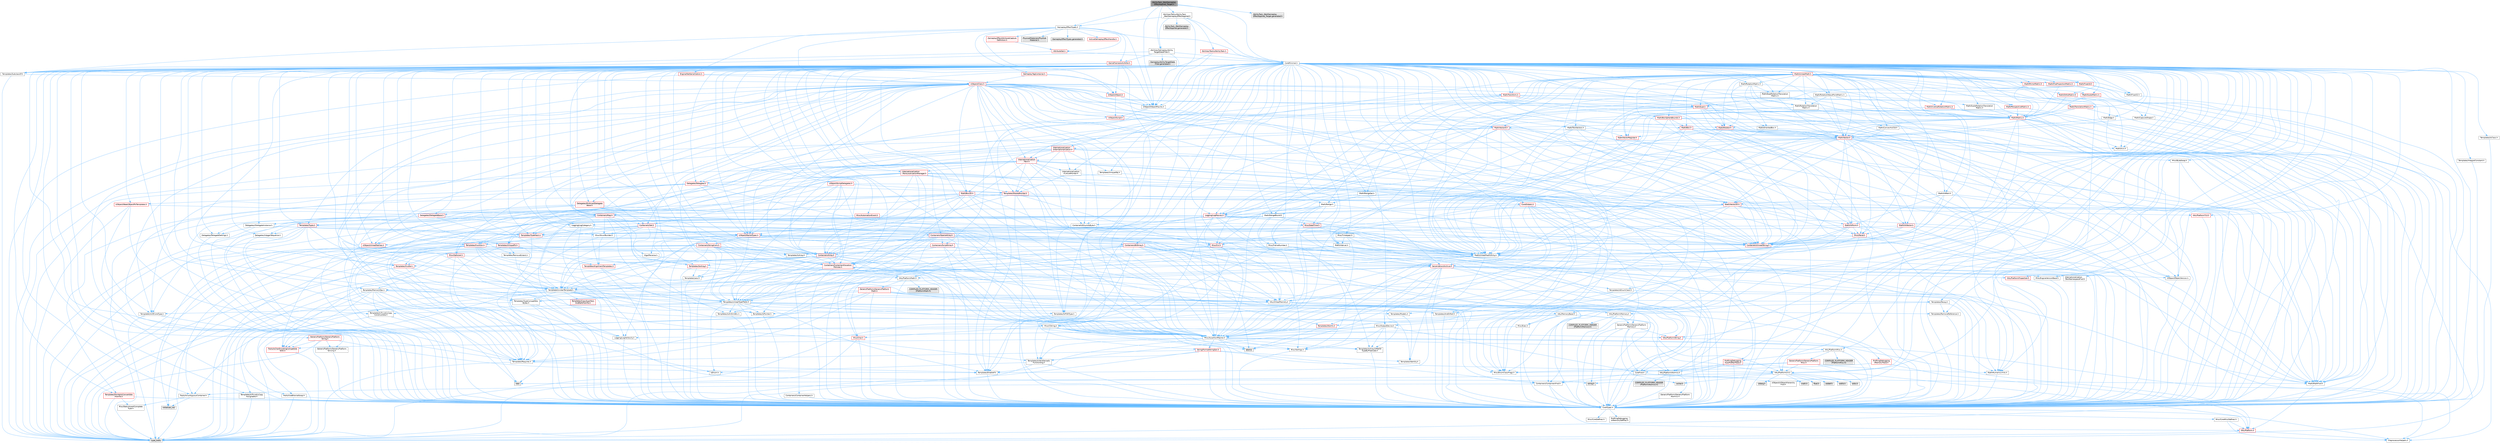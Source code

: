 digraph "AbilityTask_WaitGameplayEffectApplied_Target.h"
{
 // INTERACTIVE_SVG=YES
 // LATEX_PDF_SIZE
  bgcolor="transparent";
  edge [fontname=Helvetica,fontsize=10,labelfontname=Helvetica,labelfontsize=10];
  node [fontname=Helvetica,fontsize=10,shape=box,height=0.2,width=0.4];
  Node1 [id="Node000001",label="AbilityTask_WaitGameplay\lEffectApplied_Target.h",height=0.2,width=0.4,color="gray40", fillcolor="grey60", style="filled", fontcolor="black",tooltip=" "];
  Node1 -> Node2 [id="edge1_Node000001_Node000002",color="steelblue1",style="solid",tooltip=" "];
  Node2 [id="Node000002",label="CoreMinimal.h",height=0.2,width=0.4,color="grey40", fillcolor="white", style="filled",URL="$d7/d67/CoreMinimal_8h.html",tooltip=" "];
  Node2 -> Node3 [id="edge2_Node000002_Node000003",color="steelblue1",style="solid",tooltip=" "];
  Node3 [id="Node000003",label="CoreTypes.h",height=0.2,width=0.4,color="grey40", fillcolor="white", style="filled",URL="$dc/dec/CoreTypes_8h.html",tooltip=" "];
  Node3 -> Node4 [id="edge3_Node000003_Node000004",color="steelblue1",style="solid",tooltip=" "];
  Node4 [id="Node000004",label="HAL/Platform.h",height=0.2,width=0.4,color="red", fillcolor="#FFF0F0", style="filled",URL="$d9/dd0/Platform_8h.html",tooltip=" "];
  Node4 -> Node7 [id="edge4_Node000004_Node000007",color="steelblue1",style="solid",tooltip=" "];
  Node7 [id="Node000007",label="type_traits",height=0.2,width=0.4,color="grey60", fillcolor="#E0E0E0", style="filled",tooltip=" "];
  Node4 -> Node8 [id="edge5_Node000004_Node000008",color="steelblue1",style="solid",tooltip=" "];
  Node8 [id="Node000008",label="PreprocessorHelpers.h",height=0.2,width=0.4,color="grey40", fillcolor="white", style="filled",URL="$db/ddb/PreprocessorHelpers_8h.html",tooltip=" "];
  Node3 -> Node14 [id="edge6_Node000003_Node000014",color="steelblue1",style="solid",tooltip=" "];
  Node14 [id="Node000014",label="ProfilingDebugging\l/UMemoryDefines.h",height=0.2,width=0.4,color="grey40", fillcolor="white", style="filled",URL="$d2/da2/UMemoryDefines_8h.html",tooltip=" "];
  Node3 -> Node15 [id="edge7_Node000003_Node000015",color="steelblue1",style="solid",tooltip=" "];
  Node15 [id="Node000015",label="Misc/CoreMiscDefines.h",height=0.2,width=0.4,color="grey40", fillcolor="white", style="filled",URL="$da/d38/CoreMiscDefines_8h.html",tooltip=" "];
  Node15 -> Node4 [id="edge8_Node000015_Node000004",color="steelblue1",style="solid",tooltip=" "];
  Node15 -> Node8 [id="edge9_Node000015_Node000008",color="steelblue1",style="solid",tooltip=" "];
  Node3 -> Node16 [id="edge10_Node000003_Node000016",color="steelblue1",style="solid",tooltip=" "];
  Node16 [id="Node000016",label="Misc/CoreDefines.h",height=0.2,width=0.4,color="grey40", fillcolor="white", style="filled",URL="$d3/dd2/CoreDefines_8h.html",tooltip=" "];
  Node2 -> Node17 [id="edge11_Node000002_Node000017",color="steelblue1",style="solid",tooltip=" "];
  Node17 [id="Node000017",label="CoreFwd.h",height=0.2,width=0.4,color="grey40", fillcolor="white", style="filled",URL="$d1/d1e/CoreFwd_8h.html",tooltip=" "];
  Node17 -> Node3 [id="edge12_Node000017_Node000003",color="steelblue1",style="solid",tooltip=" "];
  Node17 -> Node18 [id="edge13_Node000017_Node000018",color="steelblue1",style="solid",tooltip=" "];
  Node18 [id="Node000018",label="Containers/ContainersFwd.h",height=0.2,width=0.4,color="grey40", fillcolor="white", style="filled",URL="$d4/d0a/ContainersFwd_8h.html",tooltip=" "];
  Node18 -> Node4 [id="edge14_Node000018_Node000004",color="steelblue1",style="solid",tooltip=" "];
  Node18 -> Node3 [id="edge15_Node000018_Node000003",color="steelblue1",style="solid",tooltip=" "];
  Node18 -> Node19 [id="edge16_Node000018_Node000019",color="steelblue1",style="solid",tooltip=" "];
  Node19 [id="Node000019",label="Traits/IsContiguousContainer.h",height=0.2,width=0.4,color="grey40", fillcolor="white", style="filled",URL="$d5/d3c/IsContiguousContainer_8h.html",tooltip=" "];
  Node19 -> Node3 [id="edge17_Node000019_Node000003",color="steelblue1",style="solid",tooltip=" "];
  Node19 -> Node20 [id="edge18_Node000019_Node000020",color="steelblue1",style="solid",tooltip=" "];
  Node20 [id="Node000020",label="Misc/StaticAssertComplete\lType.h",height=0.2,width=0.4,color="grey40", fillcolor="white", style="filled",URL="$d5/d4e/StaticAssertCompleteType_8h.html",tooltip=" "];
  Node19 -> Node21 [id="edge19_Node000019_Node000021",color="steelblue1",style="solid",tooltip=" "];
  Node21 [id="Node000021",label="initializer_list",height=0.2,width=0.4,color="grey60", fillcolor="#E0E0E0", style="filled",tooltip=" "];
  Node17 -> Node22 [id="edge20_Node000017_Node000022",color="steelblue1",style="solid",tooltip=" "];
  Node22 [id="Node000022",label="Math/MathFwd.h",height=0.2,width=0.4,color="grey40", fillcolor="white", style="filled",URL="$d2/d10/MathFwd_8h.html",tooltip=" "];
  Node22 -> Node4 [id="edge21_Node000022_Node000004",color="steelblue1",style="solid",tooltip=" "];
  Node17 -> Node23 [id="edge22_Node000017_Node000023",color="steelblue1",style="solid",tooltip=" "];
  Node23 [id="Node000023",label="UObject/UObjectHierarchy\lFwd.h",height=0.2,width=0.4,color="grey40", fillcolor="white", style="filled",URL="$d3/d13/UObjectHierarchyFwd_8h.html",tooltip=" "];
  Node2 -> Node23 [id="edge23_Node000002_Node000023",color="steelblue1",style="solid",tooltip=" "];
  Node2 -> Node18 [id="edge24_Node000002_Node000018",color="steelblue1",style="solid",tooltip=" "];
  Node2 -> Node24 [id="edge25_Node000002_Node000024",color="steelblue1",style="solid",tooltip=" "];
  Node24 [id="Node000024",label="Misc/VarArgs.h",height=0.2,width=0.4,color="grey40", fillcolor="white", style="filled",URL="$d5/d6f/VarArgs_8h.html",tooltip=" "];
  Node24 -> Node3 [id="edge26_Node000024_Node000003",color="steelblue1",style="solid",tooltip=" "];
  Node2 -> Node25 [id="edge27_Node000002_Node000025",color="steelblue1",style="solid",tooltip=" "];
  Node25 [id="Node000025",label="Logging/LogVerbosity.h",height=0.2,width=0.4,color="grey40", fillcolor="white", style="filled",URL="$d2/d8f/LogVerbosity_8h.html",tooltip=" "];
  Node25 -> Node3 [id="edge28_Node000025_Node000003",color="steelblue1",style="solid",tooltip=" "];
  Node2 -> Node26 [id="edge29_Node000002_Node000026",color="steelblue1",style="solid",tooltip=" "];
  Node26 [id="Node000026",label="Misc/OutputDevice.h",height=0.2,width=0.4,color="grey40", fillcolor="white", style="filled",URL="$d7/d32/OutputDevice_8h.html",tooltip=" "];
  Node26 -> Node17 [id="edge30_Node000026_Node000017",color="steelblue1",style="solid",tooltip=" "];
  Node26 -> Node3 [id="edge31_Node000026_Node000003",color="steelblue1",style="solid",tooltip=" "];
  Node26 -> Node25 [id="edge32_Node000026_Node000025",color="steelblue1",style="solid",tooltip=" "];
  Node26 -> Node24 [id="edge33_Node000026_Node000024",color="steelblue1",style="solid",tooltip=" "];
  Node26 -> Node27 [id="edge34_Node000026_Node000027",color="steelblue1",style="solid",tooltip=" "];
  Node27 [id="Node000027",label="Templates/IsArrayOrRefOf\lTypeByPredicate.h",height=0.2,width=0.4,color="grey40", fillcolor="white", style="filled",URL="$d6/da1/IsArrayOrRefOfTypeByPredicate_8h.html",tooltip=" "];
  Node27 -> Node3 [id="edge35_Node000027_Node000003",color="steelblue1",style="solid",tooltip=" "];
  Node26 -> Node28 [id="edge36_Node000026_Node000028",color="steelblue1",style="solid",tooltip=" "];
  Node28 [id="Node000028",label="Templates/IsValidVariadic\lFunctionArg.h",height=0.2,width=0.4,color="grey40", fillcolor="white", style="filled",URL="$d0/dc8/IsValidVariadicFunctionArg_8h.html",tooltip=" "];
  Node28 -> Node3 [id="edge37_Node000028_Node000003",color="steelblue1",style="solid",tooltip=" "];
  Node28 -> Node29 [id="edge38_Node000028_Node000029",color="steelblue1",style="solid",tooltip=" "];
  Node29 [id="Node000029",label="IsEnum.h",height=0.2,width=0.4,color="grey40", fillcolor="white", style="filled",URL="$d4/de5/IsEnum_8h.html",tooltip=" "];
  Node28 -> Node7 [id="edge39_Node000028_Node000007",color="steelblue1",style="solid",tooltip=" "];
  Node26 -> Node30 [id="edge40_Node000026_Node000030",color="steelblue1",style="solid",tooltip=" "];
  Node30 [id="Node000030",label="Traits/IsCharEncodingCompatible\lWith.h",height=0.2,width=0.4,color="red", fillcolor="#FFF0F0", style="filled",URL="$df/dd1/IsCharEncodingCompatibleWith_8h.html",tooltip=" "];
  Node30 -> Node7 [id="edge41_Node000030_Node000007",color="steelblue1",style="solid",tooltip=" "];
  Node2 -> Node32 [id="edge42_Node000002_Node000032",color="steelblue1",style="solid",tooltip=" "];
  Node32 [id="Node000032",label="HAL/PlatformCrt.h",height=0.2,width=0.4,color="grey40", fillcolor="white", style="filled",URL="$d8/d75/PlatformCrt_8h.html",tooltip=" "];
  Node32 -> Node33 [id="edge43_Node000032_Node000033",color="steelblue1",style="solid",tooltip=" "];
  Node33 [id="Node000033",label="new",height=0.2,width=0.4,color="grey60", fillcolor="#E0E0E0", style="filled",tooltip=" "];
  Node32 -> Node34 [id="edge44_Node000032_Node000034",color="steelblue1",style="solid",tooltip=" "];
  Node34 [id="Node000034",label="wchar.h",height=0.2,width=0.4,color="grey60", fillcolor="#E0E0E0", style="filled",tooltip=" "];
  Node32 -> Node35 [id="edge45_Node000032_Node000035",color="steelblue1",style="solid",tooltip=" "];
  Node35 [id="Node000035",label="stddef.h",height=0.2,width=0.4,color="grey60", fillcolor="#E0E0E0", style="filled",tooltip=" "];
  Node32 -> Node36 [id="edge46_Node000032_Node000036",color="steelblue1",style="solid",tooltip=" "];
  Node36 [id="Node000036",label="stdlib.h",height=0.2,width=0.4,color="grey60", fillcolor="#E0E0E0", style="filled",tooltip=" "];
  Node32 -> Node37 [id="edge47_Node000032_Node000037",color="steelblue1",style="solid",tooltip=" "];
  Node37 [id="Node000037",label="stdio.h",height=0.2,width=0.4,color="grey60", fillcolor="#E0E0E0", style="filled",tooltip=" "];
  Node32 -> Node38 [id="edge48_Node000032_Node000038",color="steelblue1",style="solid",tooltip=" "];
  Node38 [id="Node000038",label="stdarg.h",height=0.2,width=0.4,color="grey60", fillcolor="#E0E0E0", style="filled",tooltip=" "];
  Node32 -> Node39 [id="edge49_Node000032_Node000039",color="steelblue1",style="solid",tooltip=" "];
  Node39 [id="Node000039",label="math.h",height=0.2,width=0.4,color="grey60", fillcolor="#E0E0E0", style="filled",tooltip=" "];
  Node32 -> Node40 [id="edge50_Node000032_Node000040",color="steelblue1",style="solid",tooltip=" "];
  Node40 [id="Node000040",label="float.h",height=0.2,width=0.4,color="grey60", fillcolor="#E0E0E0", style="filled",tooltip=" "];
  Node32 -> Node41 [id="edge51_Node000032_Node000041",color="steelblue1",style="solid",tooltip=" "];
  Node41 [id="Node000041",label="string.h",height=0.2,width=0.4,color="grey60", fillcolor="#E0E0E0", style="filled",tooltip=" "];
  Node2 -> Node42 [id="edge52_Node000002_Node000042",color="steelblue1",style="solid",tooltip=" "];
  Node42 [id="Node000042",label="HAL/PlatformMisc.h",height=0.2,width=0.4,color="grey40", fillcolor="white", style="filled",URL="$d0/df5/PlatformMisc_8h.html",tooltip=" "];
  Node42 -> Node3 [id="edge53_Node000042_Node000003",color="steelblue1",style="solid",tooltip=" "];
  Node42 -> Node43 [id="edge54_Node000042_Node000043",color="steelblue1",style="solid",tooltip=" "];
  Node43 [id="Node000043",label="GenericPlatform/GenericPlatform\lMisc.h",height=0.2,width=0.4,color="red", fillcolor="#FFF0F0", style="filled",URL="$db/d9a/GenericPlatformMisc_8h.html",tooltip=" "];
  Node43 -> Node17 [id="edge55_Node000043_Node000017",color="steelblue1",style="solid",tooltip=" "];
  Node43 -> Node3 [id="edge56_Node000043_Node000003",color="steelblue1",style="solid",tooltip=" "];
  Node43 -> Node32 [id="edge57_Node000043_Node000032",color="steelblue1",style="solid",tooltip=" "];
  Node43 -> Node47 [id="edge58_Node000043_Node000047",color="steelblue1",style="solid",tooltip=" "];
  Node47 [id="Node000047",label="Math/NumericLimits.h",height=0.2,width=0.4,color="grey40", fillcolor="white", style="filled",URL="$df/d1b/NumericLimits_8h.html",tooltip=" "];
  Node47 -> Node3 [id="edge59_Node000047_Node000003",color="steelblue1",style="solid",tooltip=" "];
  Node43 -> Node49 [id="edge60_Node000043_Node000049",color="steelblue1",style="solid",tooltip=" "];
  Node49 [id="Node000049",label="Misc/EnumClassFlags.h",height=0.2,width=0.4,color="grey40", fillcolor="white", style="filled",URL="$d8/de7/EnumClassFlags_8h.html",tooltip=" "];
  Node42 -> Node52 [id="edge61_Node000042_Node000052",color="steelblue1",style="solid",tooltip=" "];
  Node52 [id="Node000052",label="COMPILED_PLATFORM_HEADER\l(PlatformMisc.h)",height=0.2,width=0.4,color="grey60", fillcolor="#E0E0E0", style="filled",tooltip=" "];
  Node42 -> Node53 [id="edge62_Node000042_Node000053",color="steelblue1",style="solid",tooltip=" "];
  Node53 [id="Node000053",label="ProfilingDebugging\l/CpuProfilerTrace.h",height=0.2,width=0.4,color="red", fillcolor="#FFF0F0", style="filled",URL="$da/dcb/CpuProfilerTrace_8h.html",tooltip=" "];
  Node53 -> Node3 [id="edge63_Node000053_Node000003",color="steelblue1",style="solid",tooltip=" "];
  Node53 -> Node18 [id="edge64_Node000053_Node000018",color="steelblue1",style="solid",tooltip=" "];
  Node53 -> Node54 [id="edge65_Node000053_Node000054",color="steelblue1",style="solid",tooltip=" "];
  Node54 [id="Node000054",label="HAL/PlatformAtomics.h",height=0.2,width=0.4,color="grey40", fillcolor="white", style="filled",URL="$d3/d36/PlatformAtomics_8h.html",tooltip=" "];
  Node54 -> Node3 [id="edge66_Node000054_Node000003",color="steelblue1",style="solid",tooltip=" "];
  Node54 -> Node55 [id="edge67_Node000054_Node000055",color="steelblue1",style="solid",tooltip=" "];
  Node55 [id="Node000055",label="GenericPlatform/GenericPlatform\lAtomics.h",height=0.2,width=0.4,color="grey40", fillcolor="white", style="filled",URL="$da/d72/GenericPlatformAtomics_8h.html",tooltip=" "];
  Node55 -> Node3 [id="edge68_Node000055_Node000003",color="steelblue1",style="solid",tooltip=" "];
  Node54 -> Node56 [id="edge69_Node000054_Node000056",color="steelblue1",style="solid",tooltip=" "];
  Node56 [id="Node000056",label="COMPILED_PLATFORM_HEADER\l(PlatformAtomics.h)",height=0.2,width=0.4,color="grey60", fillcolor="#E0E0E0", style="filled",tooltip=" "];
  Node53 -> Node8 [id="edge70_Node000053_Node000008",color="steelblue1",style="solid",tooltip=" "];
  Node2 -> Node61 [id="edge71_Node000002_Node000061",color="steelblue1",style="solid",tooltip=" "];
  Node61 [id="Node000061",label="Misc/AssertionMacros.h",height=0.2,width=0.4,color="grey40", fillcolor="white", style="filled",URL="$d0/dfa/AssertionMacros_8h.html",tooltip=" "];
  Node61 -> Node3 [id="edge72_Node000061_Node000003",color="steelblue1",style="solid",tooltip=" "];
  Node61 -> Node4 [id="edge73_Node000061_Node000004",color="steelblue1",style="solid",tooltip=" "];
  Node61 -> Node42 [id="edge74_Node000061_Node000042",color="steelblue1",style="solid",tooltip=" "];
  Node61 -> Node8 [id="edge75_Node000061_Node000008",color="steelblue1",style="solid",tooltip=" "];
  Node61 -> Node62 [id="edge76_Node000061_Node000062",color="steelblue1",style="solid",tooltip=" "];
  Node62 [id="Node000062",label="Templates/EnableIf.h",height=0.2,width=0.4,color="grey40", fillcolor="white", style="filled",URL="$d7/d60/EnableIf_8h.html",tooltip=" "];
  Node62 -> Node3 [id="edge77_Node000062_Node000003",color="steelblue1",style="solid",tooltip=" "];
  Node61 -> Node27 [id="edge78_Node000061_Node000027",color="steelblue1",style="solid",tooltip=" "];
  Node61 -> Node28 [id="edge79_Node000061_Node000028",color="steelblue1",style="solid",tooltip=" "];
  Node61 -> Node30 [id="edge80_Node000061_Node000030",color="steelblue1",style="solid",tooltip=" "];
  Node61 -> Node24 [id="edge81_Node000061_Node000024",color="steelblue1",style="solid",tooltip=" "];
  Node61 -> Node63 [id="edge82_Node000061_Node000063",color="steelblue1",style="solid",tooltip=" "];
  Node63 [id="Node000063",label="String/FormatStringSan.h",height=0.2,width=0.4,color="red", fillcolor="#FFF0F0", style="filled",URL="$d3/d8b/FormatStringSan_8h.html",tooltip=" "];
  Node63 -> Node7 [id="edge83_Node000063_Node000007",color="steelblue1",style="solid",tooltip=" "];
  Node63 -> Node3 [id="edge84_Node000063_Node000003",color="steelblue1",style="solid",tooltip=" "];
  Node63 -> Node64 [id="edge85_Node000063_Node000064",color="steelblue1",style="solid",tooltip=" "];
  Node64 [id="Node000064",label="Templates/Requires.h",height=0.2,width=0.4,color="grey40", fillcolor="white", style="filled",URL="$dc/d96/Requires_8h.html",tooltip=" "];
  Node64 -> Node62 [id="edge86_Node000064_Node000062",color="steelblue1",style="solid",tooltip=" "];
  Node64 -> Node7 [id="edge87_Node000064_Node000007",color="steelblue1",style="solid",tooltip=" "];
  Node63 -> Node65 [id="edge88_Node000063_Node000065",color="steelblue1",style="solid",tooltip=" "];
  Node65 [id="Node000065",label="Templates/Identity.h",height=0.2,width=0.4,color="grey40", fillcolor="white", style="filled",URL="$d0/dd5/Identity_8h.html",tooltip=" "];
  Node63 -> Node28 [id="edge89_Node000063_Node000028",color="steelblue1",style="solid",tooltip=" "];
  Node63 -> Node18 [id="edge90_Node000063_Node000018",color="steelblue1",style="solid",tooltip=" "];
  Node61 -> Node69 [id="edge91_Node000061_Node000069",color="steelblue1",style="solid",tooltip=" "];
  Node69 [id="Node000069",label="atomic",height=0.2,width=0.4,color="grey60", fillcolor="#E0E0E0", style="filled",tooltip=" "];
  Node2 -> Node70 [id="edge92_Node000002_Node000070",color="steelblue1",style="solid",tooltip=" "];
  Node70 [id="Node000070",label="Templates/IsPointer.h",height=0.2,width=0.4,color="grey40", fillcolor="white", style="filled",URL="$d7/d05/IsPointer_8h.html",tooltip=" "];
  Node70 -> Node3 [id="edge93_Node000070_Node000003",color="steelblue1",style="solid",tooltip=" "];
  Node2 -> Node71 [id="edge94_Node000002_Node000071",color="steelblue1",style="solid",tooltip=" "];
  Node71 [id="Node000071",label="HAL/PlatformMemory.h",height=0.2,width=0.4,color="grey40", fillcolor="white", style="filled",URL="$de/d68/PlatformMemory_8h.html",tooltip=" "];
  Node71 -> Node3 [id="edge95_Node000071_Node000003",color="steelblue1",style="solid",tooltip=" "];
  Node71 -> Node72 [id="edge96_Node000071_Node000072",color="steelblue1",style="solid",tooltip=" "];
  Node72 [id="Node000072",label="GenericPlatform/GenericPlatform\lMemory.h",height=0.2,width=0.4,color="grey40", fillcolor="white", style="filled",URL="$dd/d22/GenericPlatformMemory_8h.html",tooltip=" "];
  Node72 -> Node17 [id="edge97_Node000072_Node000017",color="steelblue1",style="solid",tooltip=" "];
  Node72 -> Node3 [id="edge98_Node000072_Node000003",color="steelblue1",style="solid",tooltip=" "];
  Node72 -> Node73 [id="edge99_Node000072_Node000073",color="steelblue1",style="solid",tooltip=" "];
  Node73 [id="Node000073",label="HAL/PlatformString.h",height=0.2,width=0.4,color="red", fillcolor="#FFF0F0", style="filled",URL="$db/db5/PlatformString_8h.html",tooltip=" "];
  Node73 -> Node3 [id="edge100_Node000073_Node000003",color="steelblue1",style="solid",tooltip=" "];
  Node72 -> Node41 [id="edge101_Node000072_Node000041",color="steelblue1",style="solid",tooltip=" "];
  Node72 -> Node34 [id="edge102_Node000072_Node000034",color="steelblue1",style="solid",tooltip=" "];
  Node71 -> Node75 [id="edge103_Node000071_Node000075",color="steelblue1",style="solid",tooltip=" "];
  Node75 [id="Node000075",label="COMPILED_PLATFORM_HEADER\l(PlatformMemory.h)",height=0.2,width=0.4,color="grey60", fillcolor="#E0E0E0", style="filled",tooltip=" "];
  Node2 -> Node54 [id="edge104_Node000002_Node000054",color="steelblue1",style="solid",tooltip=" "];
  Node2 -> Node76 [id="edge105_Node000002_Node000076",color="steelblue1",style="solid",tooltip=" "];
  Node76 [id="Node000076",label="Misc/Exec.h",height=0.2,width=0.4,color="grey40", fillcolor="white", style="filled",URL="$de/ddb/Exec_8h.html",tooltip=" "];
  Node76 -> Node3 [id="edge106_Node000076_Node000003",color="steelblue1",style="solid",tooltip=" "];
  Node76 -> Node61 [id="edge107_Node000076_Node000061",color="steelblue1",style="solid",tooltip=" "];
  Node2 -> Node77 [id="edge108_Node000002_Node000077",color="steelblue1",style="solid",tooltip=" "];
  Node77 [id="Node000077",label="HAL/MemoryBase.h",height=0.2,width=0.4,color="grey40", fillcolor="white", style="filled",URL="$d6/d9f/MemoryBase_8h.html",tooltip=" "];
  Node77 -> Node3 [id="edge109_Node000077_Node000003",color="steelblue1",style="solid",tooltip=" "];
  Node77 -> Node54 [id="edge110_Node000077_Node000054",color="steelblue1",style="solid",tooltip=" "];
  Node77 -> Node32 [id="edge111_Node000077_Node000032",color="steelblue1",style="solid",tooltip=" "];
  Node77 -> Node76 [id="edge112_Node000077_Node000076",color="steelblue1",style="solid",tooltip=" "];
  Node77 -> Node26 [id="edge113_Node000077_Node000026",color="steelblue1",style="solid",tooltip=" "];
  Node77 -> Node78 [id="edge114_Node000077_Node000078",color="steelblue1",style="solid",tooltip=" "];
  Node78 [id="Node000078",label="Templates/Atomic.h",height=0.2,width=0.4,color="red", fillcolor="#FFF0F0", style="filled",URL="$d3/d91/Atomic_8h.html",tooltip=" "];
  Node78 -> Node69 [id="edge115_Node000078_Node000069",color="steelblue1",style="solid",tooltip=" "];
  Node2 -> Node87 [id="edge116_Node000002_Node000087",color="steelblue1",style="solid",tooltip=" "];
  Node87 [id="Node000087",label="HAL/UnrealMemory.h",height=0.2,width=0.4,color="grey40", fillcolor="white", style="filled",URL="$d9/d96/UnrealMemory_8h.html",tooltip=" "];
  Node87 -> Node3 [id="edge117_Node000087_Node000003",color="steelblue1",style="solid",tooltip=" "];
  Node87 -> Node72 [id="edge118_Node000087_Node000072",color="steelblue1",style="solid",tooltip=" "];
  Node87 -> Node77 [id="edge119_Node000087_Node000077",color="steelblue1",style="solid",tooltip=" "];
  Node87 -> Node71 [id="edge120_Node000087_Node000071",color="steelblue1",style="solid",tooltip=" "];
  Node87 -> Node88 [id="edge121_Node000087_Node000088",color="steelblue1",style="solid",tooltip=" "];
  Node88 [id="Node000088",label="ProfilingDebugging\l/MemoryTrace.h",height=0.2,width=0.4,color="red", fillcolor="#FFF0F0", style="filled",URL="$da/dd7/MemoryTrace_8h.html",tooltip=" "];
  Node88 -> Node4 [id="edge122_Node000088_Node000004",color="steelblue1",style="solid",tooltip=" "];
  Node88 -> Node49 [id="edge123_Node000088_Node000049",color="steelblue1",style="solid",tooltip=" "];
  Node87 -> Node70 [id="edge124_Node000087_Node000070",color="steelblue1",style="solid",tooltip=" "];
  Node2 -> Node89 [id="edge125_Node000002_Node000089",color="steelblue1",style="solid",tooltip=" "];
  Node89 [id="Node000089",label="Templates/IsArithmetic.h",height=0.2,width=0.4,color="grey40", fillcolor="white", style="filled",URL="$d2/d5d/IsArithmetic_8h.html",tooltip=" "];
  Node89 -> Node3 [id="edge126_Node000089_Node000003",color="steelblue1",style="solid",tooltip=" "];
  Node2 -> Node83 [id="edge127_Node000002_Node000083",color="steelblue1",style="solid",tooltip=" "];
  Node83 [id="Node000083",label="Templates/AndOrNot.h",height=0.2,width=0.4,color="grey40", fillcolor="white", style="filled",URL="$db/d0a/AndOrNot_8h.html",tooltip=" "];
  Node83 -> Node3 [id="edge128_Node000083_Node000003",color="steelblue1",style="solid",tooltip=" "];
  Node2 -> Node90 [id="edge129_Node000002_Node000090",color="steelblue1",style="solid",tooltip=" "];
  Node90 [id="Node000090",label="Templates/IsPODType.h",height=0.2,width=0.4,color="grey40", fillcolor="white", style="filled",URL="$d7/db1/IsPODType_8h.html",tooltip=" "];
  Node90 -> Node3 [id="edge130_Node000090_Node000003",color="steelblue1",style="solid",tooltip=" "];
  Node2 -> Node91 [id="edge131_Node000002_Node000091",color="steelblue1",style="solid",tooltip=" "];
  Node91 [id="Node000091",label="Templates/IsUECoreType.h",height=0.2,width=0.4,color="grey40", fillcolor="white", style="filled",URL="$d1/db8/IsUECoreType_8h.html",tooltip=" "];
  Node91 -> Node3 [id="edge132_Node000091_Node000003",color="steelblue1",style="solid",tooltip=" "];
  Node91 -> Node7 [id="edge133_Node000091_Node000007",color="steelblue1",style="solid",tooltip=" "];
  Node2 -> Node84 [id="edge134_Node000002_Node000084",color="steelblue1",style="solid",tooltip=" "];
  Node84 [id="Node000084",label="Templates/IsTriviallyCopy\lConstructible.h",height=0.2,width=0.4,color="grey40", fillcolor="white", style="filled",URL="$d3/d78/IsTriviallyCopyConstructible_8h.html",tooltip=" "];
  Node84 -> Node3 [id="edge135_Node000084_Node000003",color="steelblue1",style="solid",tooltip=" "];
  Node84 -> Node7 [id="edge136_Node000084_Node000007",color="steelblue1",style="solid",tooltip=" "];
  Node2 -> Node92 [id="edge137_Node000002_Node000092",color="steelblue1",style="solid",tooltip=" "];
  Node92 [id="Node000092",label="Templates/UnrealTypeTraits.h",height=0.2,width=0.4,color="grey40", fillcolor="white", style="filled",URL="$d2/d2d/UnrealTypeTraits_8h.html",tooltip=" "];
  Node92 -> Node3 [id="edge138_Node000092_Node000003",color="steelblue1",style="solid",tooltip=" "];
  Node92 -> Node70 [id="edge139_Node000092_Node000070",color="steelblue1",style="solid",tooltip=" "];
  Node92 -> Node61 [id="edge140_Node000092_Node000061",color="steelblue1",style="solid",tooltip=" "];
  Node92 -> Node83 [id="edge141_Node000092_Node000083",color="steelblue1",style="solid",tooltip=" "];
  Node92 -> Node62 [id="edge142_Node000092_Node000062",color="steelblue1",style="solid",tooltip=" "];
  Node92 -> Node89 [id="edge143_Node000092_Node000089",color="steelblue1",style="solid",tooltip=" "];
  Node92 -> Node29 [id="edge144_Node000092_Node000029",color="steelblue1",style="solid",tooltip=" "];
  Node92 -> Node93 [id="edge145_Node000092_Node000093",color="steelblue1",style="solid",tooltip=" "];
  Node93 [id="Node000093",label="Templates/Models.h",height=0.2,width=0.4,color="grey40", fillcolor="white", style="filled",URL="$d3/d0c/Models_8h.html",tooltip=" "];
  Node93 -> Node65 [id="edge146_Node000093_Node000065",color="steelblue1",style="solid",tooltip=" "];
  Node92 -> Node90 [id="edge147_Node000092_Node000090",color="steelblue1",style="solid",tooltip=" "];
  Node92 -> Node91 [id="edge148_Node000092_Node000091",color="steelblue1",style="solid",tooltip=" "];
  Node92 -> Node84 [id="edge149_Node000092_Node000084",color="steelblue1",style="solid",tooltip=" "];
  Node2 -> Node62 [id="edge150_Node000002_Node000062",color="steelblue1",style="solid",tooltip=" "];
  Node2 -> Node94 [id="edge151_Node000002_Node000094",color="steelblue1",style="solid",tooltip=" "];
  Node94 [id="Node000094",label="Templates/RemoveReference.h",height=0.2,width=0.4,color="grey40", fillcolor="white", style="filled",URL="$da/dbe/RemoveReference_8h.html",tooltip=" "];
  Node94 -> Node3 [id="edge152_Node000094_Node000003",color="steelblue1",style="solid",tooltip=" "];
  Node2 -> Node95 [id="edge153_Node000002_Node000095",color="steelblue1",style="solid",tooltip=" "];
  Node95 [id="Node000095",label="Templates/IntegralConstant.h",height=0.2,width=0.4,color="grey40", fillcolor="white", style="filled",URL="$db/d1b/IntegralConstant_8h.html",tooltip=" "];
  Node95 -> Node3 [id="edge154_Node000095_Node000003",color="steelblue1",style="solid",tooltip=" "];
  Node2 -> Node96 [id="edge155_Node000002_Node000096",color="steelblue1",style="solid",tooltip=" "];
  Node96 [id="Node000096",label="Templates/IsClass.h",height=0.2,width=0.4,color="grey40", fillcolor="white", style="filled",URL="$db/dcb/IsClass_8h.html",tooltip=" "];
  Node96 -> Node3 [id="edge156_Node000096_Node000003",color="steelblue1",style="solid",tooltip=" "];
  Node2 -> Node97 [id="edge157_Node000002_Node000097",color="steelblue1",style="solid",tooltip=" "];
  Node97 [id="Node000097",label="Templates/TypeCompatible\lBytes.h",height=0.2,width=0.4,color="grey40", fillcolor="white", style="filled",URL="$df/d0a/TypeCompatibleBytes_8h.html",tooltip=" "];
  Node97 -> Node3 [id="edge158_Node000097_Node000003",color="steelblue1",style="solid",tooltip=" "];
  Node97 -> Node41 [id="edge159_Node000097_Node000041",color="steelblue1",style="solid",tooltip=" "];
  Node97 -> Node33 [id="edge160_Node000097_Node000033",color="steelblue1",style="solid",tooltip=" "];
  Node97 -> Node7 [id="edge161_Node000097_Node000007",color="steelblue1",style="solid",tooltip=" "];
  Node2 -> Node19 [id="edge162_Node000002_Node000019",color="steelblue1",style="solid",tooltip=" "];
  Node2 -> Node98 [id="edge163_Node000002_Node000098",color="steelblue1",style="solid",tooltip=" "];
  Node98 [id="Node000098",label="Templates/UnrealTemplate.h",height=0.2,width=0.4,color="grey40", fillcolor="white", style="filled",URL="$d4/d24/UnrealTemplate_8h.html",tooltip=" "];
  Node98 -> Node3 [id="edge164_Node000098_Node000003",color="steelblue1",style="solid",tooltip=" "];
  Node98 -> Node70 [id="edge165_Node000098_Node000070",color="steelblue1",style="solid",tooltip=" "];
  Node98 -> Node87 [id="edge166_Node000098_Node000087",color="steelblue1",style="solid",tooltip=" "];
  Node98 -> Node99 [id="edge167_Node000098_Node000099",color="steelblue1",style="solid",tooltip=" "];
  Node99 [id="Node000099",label="Templates/CopyQualifiers\lAndRefsFromTo.h",height=0.2,width=0.4,color="red", fillcolor="#FFF0F0", style="filled",URL="$d3/db3/CopyQualifiersAndRefsFromTo_8h.html",tooltip=" "];
  Node98 -> Node92 [id="edge168_Node000098_Node000092",color="steelblue1",style="solid",tooltip=" "];
  Node98 -> Node94 [id="edge169_Node000098_Node000094",color="steelblue1",style="solid",tooltip=" "];
  Node98 -> Node64 [id="edge170_Node000098_Node000064",color="steelblue1",style="solid",tooltip=" "];
  Node98 -> Node97 [id="edge171_Node000098_Node000097",color="steelblue1",style="solid",tooltip=" "];
  Node98 -> Node65 [id="edge172_Node000098_Node000065",color="steelblue1",style="solid",tooltip=" "];
  Node98 -> Node19 [id="edge173_Node000098_Node000019",color="steelblue1",style="solid",tooltip=" "];
  Node98 -> Node101 [id="edge174_Node000098_Node000101",color="steelblue1",style="solid",tooltip=" "];
  Node101 [id="Node000101",label="Traits/UseBitwiseSwap.h",height=0.2,width=0.4,color="grey40", fillcolor="white", style="filled",URL="$db/df3/UseBitwiseSwap_8h.html",tooltip=" "];
  Node101 -> Node3 [id="edge175_Node000101_Node000003",color="steelblue1",style="solid",tooltip=" "];
  Node101 -> Node7 [id="edge176_Node000101_Node000007",color="steelblue1",style="solid",tooltip=" "];
  Node98 -> Node7 [id="edge177_Node000098_Node000007",color="steelblue1",style="solid",tooltip=" "];
  Node2 -> Node47 [id="edge178_Node000002_Node000047",color="steelblue1",style="solid",tooltip=" "];
  Node2 -> Node102 [id="edge179_Node000002_Node000102",color="steelblue1",style="solid",tooltip=" "];
  Node102 [id="Node000102",label="HAL/PlatformMath.h",height=0.2,width=0.4,color="grey40", fillcolor="white", style="filled",URL="$dc/d53/PlatformMath_8h.html",tooltip=" "];
  Node102 -> Node3 [id="edge180_Node000102_Node000003",color="steelblue1",style="solid",tooltip=" "];
  Node102 -> Node103 [id="edge181_Node000102_Node000103",color="steelblue1",style="solid",tooltip=" "];
  Node103 [id="Node000103",label="GenericPlatform/GenericPlatform\lMath.h",height=0.2,width=0.4,color="red", fillcolor="#FFF0F0", style="filled",URL="$d5/d79/GenericPlatformMath_8h.html",tooltip=" "];
  Node103 -> Node3 [id="edge182_Node000103_Node000003",color="steelblue1",style="solid",tooltip=" "];
  Node103 -> Node18 [id="edge183_Node000103_Node000018",color="steelblue1",style="solid",tooltip=" "];
  Node103 -> Node32 [id="edge184_Node000103_Node000032",color="steelblue1",style="solid",tooltip=" "];
  Node103 -> Node83 [id="edge185_Node000103_Node000083",color="steelblue1",style="solid",tooltip=" "];
  Node103 -> Node104 [id="edge186_Node000103_Node000104",color="steelblue1",style="solid",tooltip=" "];
  Node104 [id="Node000104",label="Templates/Decay.h",height=0.2,width=0.4,color="grey40", fillcolor="white", style="filled",URL="$dd/d0f/Decay_8h.html",tooltip=" "];
  Node104 -> Node3 [id="edge187_Node000104_Node000003",color="steelblue1",style="solid",tooltip=" "];
  Node104 -> Node94 [id="edge188_Node000104_Node000094",color="steelblue1",style="solid",tooltip=" "];
  Node104 -> Node7 [id="edge189_Node000104_Node000007",color="steelblue1",style="solid",tooltip=" "];
  Node103 -> Node92 [id="edge190_Node000103_Node000092",color="steelblue1",style="solid",tooltip=" "];
  Node103 -> Node64 [id="edge191_Node000103_Node000064",color="steelblue1",style="solid",tooltip=" "];
  Node103 -> Node97 [id="edge192_Node000103_Node000097",color="steelblue1",style="solid",tooltip=" "];
  Node103 -> Node7 [id="edge193_Node000103_Node000007",color="steelblue1",style="solid",tooltip=" "];
  Node102 -> Node109 [id="edge194_Node000102_Node000109",color="steelblue1",style="solid",tooltip=" "];
  Node109 [id="Node000109",label="COMPILED_PLATFORM_HEADER\l(PlatformMath.h)",height=0.2,width=0.4,color="grey60", fillcolor="#E0E0E0", style="filled",tooltip=" "];
  Node2 -> Node85 [id="edge195_Node000002_Node000085",color="steelblue1",style="solid",tooltip=" "];
  Node85 [id="Node000085",label="Templates/IsTriviallyCopy\lAssignable.h",height=0.2,width=0.4,color="grey40", fillcolor="white", style="filled",URL="$d2/df2/IsTriviallyCopyAssignable_8h.html",tooltip=" "];
  Node85 -> Node3 [id="edge196_Node000085_Node000003",color="steelblue1",style="solid",tooltip=" "];
  Node85 -> Node7 [id="edge197_Node000085_Node000007",color="steelblue1",style="solid",tooltip=" "];
  Node2 -> Node110 [id="edge198_Node000002_Node000110",color="steelblue1",style="solid",tooltip=" "];
  Node110 [id="Node000110",label="Templates/MemoryOps.h",height=0.2,width=0.4,color="grey40", fillcolor="white", style="filled",URL="$db/dea/MemoryOps_8h.html",tooltip=" "];
  Node110 -> Node3 [id="edge199_Node000110_Node000003",color="steelblue1",style="solid",tooltip=" "];
  Node110 -> Node87 [id="edge200_Node000110_Node000087",color="steelblue1",style="solid",tooltip=" "];
  Node110 -> Node85 [id="edge201_Node000110_Node000085",color="steelblue1",style="solid",tooltip=" "];
  Node110 -> Node84 [id="edge202_Node000110_Node000084",color="steelblue1",style="solid",tooltip=" "];
  Node110 -> Node64 [id="edge203_Node000110_Node000064",color="steelblue1",style="solid",tooltip=" "];
  Node110 -> Node92 [id="edge204_Node000110_Node000092",color="steelblue1",style="solid",tooltip=" "];
  Node110 -> Node101 [id="edge205_Node000110_Node000101",color="steelblue1",style="solid",tooltip=" "];
  Node110 -> Node33 [id="edge206_Node000110_Node000033",color="steelblue1",style="solid",tooltip=" "];
  Node110 -> Node7 [id="edge207_Node000110_Node000007",color="steelblue1",style="solid",tooltip=" "];
  Node2 -> Node111 [id="edge208_Node000002_Node000111",color="steelblue1",style="solid",tooltip=" "];
  Node111 [id="Node000111",label="Containers/ContainerAllocation\lPolicies.h",height=0.2,width=0.4,color="red", fillcolor="#FFF0F0", style="filled",URL="$d7/dff/ContainerAllocationPolicies_8h.html",tooltip=" "];
  Node111 -> Node3 [id="edge209_Node000111_Node000003",color="steelblue1",style="solid",tooltip=" "];
  Node111 -> Node112 [id="edge210_Node000111_Node000112",color="steelblue1",style="solid",tooltip=" "];
  Node112 [id="Node000112",label="Containers/ContainerHelpers.h",height=0.2,width=0.4,color="grey40", fillcolor="white", style="filled",URL="$d7/d33/ContainerHelpers_8h.html",tooltip=" "];
  Node112 -> Node3 [id="edge211_Node000112_Node000003",color="steelblue1",style="solid",tooltip=" "];
  Node111 -> Node111 [id="edge212_Node000111_Node000111",color="steelblue1",style="solid",tooltip=" "];
  Node111 -> Node102 [id="edge213_Node000111_Node000102",color="steelblue1",style="solid",tooltip=" "];
  Node111 -> Node87 [id="edge214_Node000111_Node000087",color="steelblue1",style="solid",tooltip=" "];
  Node111 -> Node47 [id="edge215_Node000111_Node000047",color="steelblue1",style="solid",tooltip=" "];
  Node111 -> Node61 [id="edge216_Node000111_Node000061",color="steelblue1",style="solid",tooltip=" "];
  Node111 -> Node110 [id="edge217_Node000111_Node000110",color="steelblue1",style="solid",tooltip=" "];
  Node111 -> Node97 [id="edge218_Node000111_Node000097",color="steelblue1",style="solid",tooltip=" "];
  Node111 -> Node7 [id="edge219_Node000111_Node000007",color="steelblue1",style="solid",tooltip=" "];
  Node2 -> Node114 [id="edge220_Node000002_Node000114",color="steelblue1",style="solid",tooltip=" "];
  Node114 [id="Node000114",label="Templates/IsEnumClass.h",height=0.2,width=0.4,color="grey40", fillcolor="white", style="filled",URL="$d7/d15/IsEnumClass_8h.html",tooltip=" "];
  Node114 -> Node3 [id="edge221_Node000114_Node000003",color="steelblue1",style="solid",tooltip=" "];
  Node114 -> Node83 [id="edge222_Node000114_Node000083",color="steelblue1",style="solid",tooltip=" "];
  Node2 -> Node115 [id="edge223_Node000002_Node000115",color="steelblue1",style="solid",tooltip=" "];
  Node115 [id="Node000115",label="HAL/PlatformProperties.h",height=0.2,width=0.4,color="red", fillcolor="#FFF0F0", style="filled",URL="$d9/db0/PlatformProperties_8h.html",tooltip=" "];
  Node115 -> Node3 [id="edge224_Node000115_Node000003",color="steelblue1",style="solid",tooltip=" "];
  Node2 -> Node118 [id="edge225_Node000002_Node000118",color="steelblue1",style="solid",tooltip=" "];
  Node118 [id="Node000118",label="Misc/EngineVersionBase.h",height=0.2,width=0.4,color="grey40", fillcolor="white", style="filled",URL="$d5/d2b/EngineVersionBase_8h.html",tooltip=" "];
  Node118 -> Node3 [id="edge226_Node000118_Node000003",color="steelblue1",style="solid",tooltip=" "];
  Node2 -> Node119 [id="edge227_Node000002_Node000119",color="steelblue1",style="solid",tooltip=" "];
  Node119 [id="Node000119",label="Internationalization\l/TextNamespaceFwd.h",height=0.2,width=0.4,color="grey40", fillcolor="white", style="filled",URL="$d8/d97/TextNamespaceFwd_8h.html",tooltip=" "];
  Node119 -> Node3 [id="edge228_Node000119_Node000003",color="steelblue1",style="solid",tooltip=" "];
  Node2 -> Node120 [id="edge229_Node000002_Node000120",color="steelblue1",style="solid",tooltip=" "];
  Node120 [id="Node000120",label="Serialization/Archive.h",height=0.2,width=0.4,color="red", fillcolor="#FFF0F0", style="filled",URL="$d7/d3b/Archive_8h.html",tooltip=" "];
  Node120 -> Node17 [id="edge230_Node000120_Node000017",color="steelblue1",style="solid",tooltip=" "];
  Node120 -> Node3 [id="edge231_Node000120_Node000003",color="steelblue1",style="solid",tooltip=" "];
  Node120 -> Node115 [id="edge232_Node000120_Node000115",color="steelblue1",style="solid",tooltip=" "];
  Node120 -> Node119 [id="edge233_Node000120_Node000119",color="steelblue1",style="solid",tooltip=" "];
  Node120 -> Node22 [id="edge234_Node000120_Node000022",color="steelblue1",style="solid",tooltip=" "];
  Node120 -> Node61 [id="edge235_Node000120_Node000061",color="steelblue1",style="solid",tooltip=" "];
  Node120 -> Node118 [id="edge236_Node000120_Node000118",color="steelblue1",style="solid",tooltip=" "];
  Node120 -> Node24 [id="edge237_Node000120_Node000024",color="steelblue1",style="solid",tooltip=" "];
  Node120 -> Node62 [id="edge238_Node000120_Node000062",color="steelblue1",style="solid",tooltip=" "];
  Node120 -> Node27 [id="edge239_Node000120_Node000027",color="steelblue1",style="solid",tooltip=" "];
  Node120 -> Node114 [id="edge240_Node000120_Node000114",color="steelblue1",style="solid",tooltip=" "];
  Node120 -> Node28 [id="edge241_Node000120_Node000028",color="steelblue1",style="solid",tooltip=" "];
  Node120 -> Node98 [id="edge242_Node000120_Node000098",color="steelblue1",style="solid",tooltip=" "];
  Node120 -> Node30 [id="edge243_Node000120_Node000030",color="steelblue1",style="solid",tooltip=" "];
  Node120 -> Node123 [id="edge244_Node000120_Node000123",color="steelblue1",style="solid",tooltip=" "];
  Node123 [id="Node000123",label="UObject/ObjectVersion.h",height=0.2,width=0.4,color="grey40", fillcolor="white", style="filled",URL="$da/d63/ObjectVersion_8h.html",tooltip=" "];
  Node123 -> Node3 [id="edge245_Node000123_Node000003",color="steelblue1",style="solid",tooltip=" "];
  Node2 -> Node124 [id="edge246_Node000002_Node000124",color="steelblue1",style="solid",tooltip=" "];
  Node124 [id="Node000124",label="Templates/Less.h",height=0.2,width=0.4,color="grey40", fillcolor="white", style="filled",URL="$de/dc8/Less_8h.html",tooltip=" "];
  Node124 -> Node3 [id="edge247_Node000124_Node000003",color="steelblue1",style="solid",tooltip=" "];
  Node124 -> Node98 [id="edge248_Node000124_Node000098",color="steelblue1",style="solid",tooltip=" "];
  Node2 -> Node125 [id="edge249_Node000002_Node000125",color="steelblue1",style="solid",tooltip=" "];
  Node125 [id="Node000125",label="Templates/Sorting.h",height=0.2,width=0.4,color="red", fillcolor="#FFF0F0", style="filled",URL="$d3/d9e/Sorting_8h.html",tooltip=" "];
  Node125 -> Node3 [id="edge250_Node000125_Node000003",color="steelblue1",style="solid",tooltip=" "];
  Node125 -> Node102 [id="edge251_Node000125_Node000102",color="steelblue1",style="solid",tooltip=" "];
  Node125 -> Node124 [id="edge252_Node000125_Node000124",color="steelblue1",style="solid",tooltip=" "];
  Node2 -> Node136 [id="edge253_Node000002_Node000136",color="steelblue1",style="solid",tooltip=" "];
  Node136 [id="Node000136",label="Misc/Char.h",height=0.2,width=0.4,color="red", fillcolor="#FFF0F0", style="filled",URL="$d0/d58/Char_8h.html",tooltip=" "];
  Node136 -> Node3 [id="edge254_Node000136_Node000003",color="steelblue1",style="solid",tooltip=" "];
  Node136 -> Node7 [id="edge255_Node000136_Node000007",color="steelblue1",style="solid",tooltip=" "];
  Node2 -> Node139 [id="edge256_Node000002_Node000139",color="steelblue1",style="solid",tooltip=" "];
  Node139 [id="Node000139",label="GenericPlatform/GenericPlatform\lStricmp.h",height=0.2,width=0.4,color="grey40", fillcolor="white", style="filled",URL="$d2/d86/GenericPlatformStricmp_8h.html",tooltip=" "];
  Node139 -> Node3 [id="edge257_Node000139_Node000003",color="steelblue1",style="solid",tooltip=" "];
  Node2 -> Node140 [id="edge258_Node000002_Node000140",color="steelblue1",style="solid",tooltip=" "];
  Node140 [id="Node000140",label="GenericPlatform/GenericPlatform\lString.h",height=0.2,width=0.4,color="red", fillcolor="#FFF0F0", style="filled",URL="$dd/d20/GenericPlatformString_8h.html",tooltip=" "];
  Node140 -> Node3 [id="edge259_Node000140_Node000003",color="steelblue1",style="solid",tooltip=" "];
  Node140 -> Node139 [id="edge260_Node000140_Node000139",color="steelblue1",style="solid",tooltip=" "];
  Node140 -> Node62 [id="edge261_Node000140_Node000062",color="steelblue1",style="solid",tooltip=" "];
  Node140 -> Node30 [id="edge262_Node000140_Node000030",color="steelblue1",style="solid",tooltip=" "];
  Node140 -> Node7 [id="edge263_Node000140_Node000007",color="steelblue1",style="solid",tooltip=" "];
  Node2 -> Node73 [id="edge264_Node000002_Node000073",color="steelblue1",style="solid",tooltip=" "];
  Node2 -> Node143 [id="edge265_Node000002_Node000143",color="steelblue1",style="solid",tooltip=" "];
  Node143 [id="Node000143",label="Misc/CString.h",height=0.2,width=0.4,color="grey40", fillcolor="white", style="filled",URL="$d2/d49/CString_8h.html",tooltip=" "];
  Node143 -> Node3 [id="edge266_Node000143_Node000003",color="steelblue1",style="solid",tooltip=" "];
  Node143 -> Node32 [id="edge267_Node000143_Node000032",color="steelblue1",style="solid",tooltip=" "];
  Node143 -> Node73 [id="edge268_Node000143_Node000073",color="steelblue1",style="solid",tooltip=" "];
  Node143 -> Node61 [id="edge269_Node000143_Node000061",color="steelblue1",style="solid",tooltip=" "];
  Node143 -> Node136 [id="edge270_Node000143_Node000136",color="steelblue1",style="solid",tooltip=" "];
  Node143 -> Node24 [id="edge271_Node000143_Node000024",color="steelblue1",style="solid",tooltip=" "];
  Node143 -> Node27 [id="edge272_Node000143_Node000027",color="steelblue1",style="solid",tooltip=" "];
  Node143 -> Node28 [id="edge273_Node000143_Node000028",color="steelblue1",style="solid",tooltip=" "];
  Node143 -> Node30 [id="edge274_Node000143_Node000030",color="steelblue1",style="solid",tooltip=" "];
  Node2 -> Node144 [id="edge275_Node000002_Node000144",color="steelblue1",style="solid",tooltip=" "];
  Node144 [id="Node000144",label="Misc/Crc.h",height=0.2,width=0.4,color="red", fillcolor="#FFF0F0", style="filled",URL="$d4/dd2/Crc_8h.html",tooltip=" "];
  Node144 -> Node3 [id="edge276_Node000144_Node000003",color="steelblue1",style="solid",tooltip=" "];
  Node144 -> Node73 [id="edge277_Node000144_Node000073",color="steelblue1",style="solid",tooltip=" "];
  Node144 -> Node61 [id="edge278_Node000144_Node000061",color="steelblue1",style="solid",tooltip=" "];
  Node144 -> Node143 [id="edge279_Node000144_Node000143",color="steelblue1",style="solid",tooltip=" "];
  Node144 -> Node136 [id="edge280_Node000144_Node000136",color="steelblue1",style="solid",tooltip=" "];
  Node144 -> Node92 [id="edge281_Node000144_Node000092",color="steelblue1",style="solid",tooltip=" "];
  Node2 -> Node135 [id="edge282_Node000002_Node000135",color="steelblue1",style="solid",tooltip=" "];
  Node135 [id="Node000135",label="Math/UnrealMathUtility.h",height=0.2,width=0.4,color="grey40", fillcolor="white", style="filled",URL="$db/db8/UnrealMathUtility_8h.html",tooltip=" "];
  Node135 -> Node3 [id="edge283_Node000135_Node000003",color="steelblue1",style="solid",tooltip=" "];
  Node135 -> Node61 [id="edge284_Node000135_Node000061",color="steelblue1",style="solid",tooltip=" "];
  Node135 -> Node102 [id="edge285_Node000135_Node000102",color="steelblue1",style="solid",tooltip=" "];
  Node135 -> Node22 [id="edge286_Node000135_Node000022",color="steelblue1",style="solid",tooltip=" "];
  Node135 -> Node65 [id="edge287_Node000135_Node000065",color="steelblue1",style="solid",tooltip=" "];
  Node135 -> Node64 [id="edge288_Node000135_Node000064",color="steelblue1",style="solid",tooltip=" "];
  Node2 -> Node145 [id="edge289_Node000002_Node000145",color="steelblue1",style="solid",tooltip=" "];
  Node145 [id="Node000145",label="Containers/UnrealString.h",height=0.2,width=0.4,color="red", fillcolor="#FFF0F0", style="filled",URL="$d5/dba/UnrealString_8h.html",tooltip=" "];
  Node2 -> Node149 [id="edge290_Node000002_Node000149",color="steelblue1",style="solid",tooltip=" "];
  Node149 [id="Node000149",label="Containers/Array.h",height=0.2,width=0.4,color="red", fillcolor="#FFF0F0", style="filled",URL="$df/dd0/Array_8h.html",tooltip=" "];
  Node149 -> Node3 [id="edge291_Node000149_Node000003",color="steelblue1",style="solid",tooltip=" "];
  Node149 -> Node61 [id="edge292_Node000149_Node000061",color="steelblue1",style="solid",tooltip=" "];
  Node149 -> Node87 [id="edge293_Node000149_Node000087",color="steelblue1",style="solid",tooltip=" "];
  Node149 -> Node92 [id="edge294_Node000149_Node000092",color="steelblue1",style="solid",tooltip=" "];
  Node149 -> Node98 [id="edge295_Node000149_Node000098",color="steelblue1",style="solid",tooltip=" "];
  Node149 -> Node111 [id="edge296_Node000149_Node000111",color="steelblue1",style="solid",tooltip=" "];
  Node149 -> Node120 [id="edge297_Node000149_Node000120",color="steelblue1",style="solid",tooltip=" "];
  Node149 -> Node128 [id="edge298_Node000149_Node000128",color="steelblue1",style="solid",tooltip=" "];
  Node128 [id="Node000128",label="Templates/Invoke.h",height=0.2,width=0.4,color="red", fillcolor="#FFF0F0", style="filled",URL="$d7/deb/Invoke_8h.html",tooltip=" "];
  Node128 -> Node3 [id="edge299_Node000128_Node000003",color="steelblue1",style="solid",tooltip=" "];
  Node128 -> Node98 [id="edge300_Node000128_Node000098",color="steelblue1",style="solid",tooltip=" "];
  Node128 -> Node7 [id="edge301_Node000128_Node000007",color="steelblue1",style="solid",tooltip=" "];
  Node149 -> Node124 [id="edge302_Node000149_Node000124",color="steelblue1",style="solid",tooltip=" "];
  Node149 -> Node64 [id="edge303_Node000149_Node000064",color="steelblue1",style="solid",tooltip=" "];
  Node149 -> Node125 [id="edge304_Node000149_Node000125",color="steelblue1",style="solid",tooltip=" "];
  Node149 -> Node172 [id="edge305_Node000149_Node000172",color="steelblue1",style="solid",tooltip=" "];
  Node172 [id="Node000172",label="Templates/AlignmentTemplates.h",height=0.2,width=0.4,color="red", fillcolor="#FFF0F0", style="filled",URL="$dd/d32/AlignmentTemplates_8h.html",tooltip=" "];
  Node172 -> Node3 [id="edge306_Node000172_Node000003",color="steelblue1",style="solid",tooltip=" "];
  Node172 -> Node70 [id="edge307_Node000172_Node000070",color="steelblue1",style="solid",tooltip=" "];
  Node149 -> Node7 [id="edge308_Node000149_Node000007",color="steelblue1",style="solid",tooltip=" "];
  Node2 -> Node173 [id="edge309_Node000002_Node000173",color="steelblue1",style="solid",tooltip=" "];
  Node173 [id="Node000173",label="Misc/FrameNumber.h",height=0.2,width=0.4,color="grey40", fillcolor="white", style="filled",URL="$dd/dbd/FrameNumber_8h.html",tooltip=" "];
  Node173 -> Node3 [id="edge310_Node000173_Node000003",color="steelblue1",style="solid",tooltip=" "];
  Node173 -> Node47 [id="edge311_Node000173_Node000047",color="steelblue1",style="solid",tooltip=" "];
  Node173 -> Node135 [id="edge312_Node000173_Node000135",color="steelblue1",style="solid",tooltip=" "];
  Node173 -> Node62 [id="edge313_Node000173_Node000062",color="steelblue1",style="solid",tooltip=" "];
  Node173 -> Node92 [id="edge314_Node000173_Node000092",color="steelblue1",style="solid",tooltip=" "];
  Node2 -> Node174 [id="edge315_Node000002_Node000174",color="steelblue1",style="solid",tooltip=" "];
  Node174 [id="Node000174",label="Misc/Timespan.h",height=0.2,width=0.4,color="grey40", fillcolor="white", style="filled",URL="$da/dd9/Timespan_8h.html",tooltip=" "];
  Node174 -> Node3 [id="edge316_Node000174_Node000003",color="steelblue1",style="solid",tooltip=" "];
  Node174 -> Node175 [id="edge317_Node000174_Node000175",color="steelblue1",style="solid",tooltip=" "];
  Node175 [id="Node000175",label="Math/Interval.h",height=0.2,width=0.4,color="grey40", fillcolor="white", style="filled",URL="$d1/d55/Interval_8h.html",tooltip=" "];
  Node175 -> Node3 [id="edge318_Node000175_Node000003",color="steelblue1",style="solid",tooltip=" "];
  Node175 -> Node89 [id="edge319_Node000175_Node000089",color="steelblue1",style="solid",tooltip=" "];
  Node175 -> Node92 [id="edge320_Node000175_Node000092",color="steelblue1",style="solid",tooltip=" "];
  Node175 -> Node47 [id="edge321_Node000175_Node000047",color="steelblue1",style="solid",tooltip=" "];
  Node175 -> Node135 [id="edge322_Node000175_Node000135",color="steelblue1",style="solid",tooltip=" "];
  Node174 -> Node135 [id="edge323_Node000174_Node000135",color="steelblue1",style="solid",tooltip=" "];
  Node174 -> Node61 [id="edge324_Node000174_Node000061",color="steelblue1",style="solid",tooltip=" "];
  Node2 -> Node176 [id="edge325_Node000002_Node000176",color="steelblue1",style="solid",tooltip=" "];
  Node176 [id="Node000176",label="Containers/StringConv.h",height=0.2,width=0.4,color="red", fillcolor="#FFF0F0", style="filled",URL="$d3/ddf/StringConv_8h.html",tooltip=" "];
  Node176 -> Node3 [id="edge326_Node000176_Node000003",color="steelblue1",style="solid",tooltip=" "];
  Node176 -> Node61 [id="edge327_Node000176_Node000061",color="steelblue1",style="solid",tooltip=" "];
  Node176 -> Node111 [id="edge328_Node000176_Node000111",color="steelblue1",style="solid",tooltip=" "];
  Node176 -> Node149 [id="edge329_Node000176_Node000149",color="steelblue1",style="solid",tooltip=" "];
  Node176 -> Node143 [id="edge330_Node000176_Node000143",color="steelblue1",style="solid",tooltip=" "];
  Node176 -> Node177 [id="edge331_Node000176_Node000177",color="steelblue1",style="solid",tooltip=" "];
  Node177 [id="Node000177",label="Templates/IsArray.h",height=0.2,width=0.4,color="grey40", fillcolor="white", style="filled",URL="$d8/d8d/IsArray_8h.html",tooltip=" "];
  Node177 -> Node3 [id="edge332_Node000177_Node000003",color="steelblue1",style="solid",tooltip=" "];
  Node176 -> Node98 [id="edge333_Node000176_Node000098",color="steelblue1",style="solid",tooltip=" "];
  Node176 -> Node92 [id="edge334_Node000176_Node000092",color="steelblue1",style="solid",tooltip=" "];
  Node176 -> Node30 [id="edge335_Node000176_Node000030",color="steelblue1",style="solid",tooltip=" "];
  Node176 -> Node19 [id="edge336_Node000176_Node000019",color="steelblue1",style="solid",tooltip=" "];
  Node176 -> Node7 [id="edge337_Node000176_Node000007",color="steelblue1",style="solid",tooltip=" "];
  Node2 -> Node178 [id="edge338_Node000002_Node000178",color="steelblue1",style="solid",tooltip=" "];
  Node178 [id="Node000178",label="UObject/UnrealNames.h",height=0.2,width=0.4,color="red", fillcolor="#FFF0F0", style="filled",URL="$d8/db1/UnrealNames_8h.html",tooltip=" "];
  Node178 -> Node3 [id="edge339_Node000178_Node000003",color="steelblue1",style="solid",tooltip=" "];
  Node2 -> Node180 [id="edge340_Node000002_Node000180",color="steelblue1",style="solid",tooltip=" "];
  Node180 [id="Node000180",label="UObject/NameTypes.h",height=0.2,width=0.4,color="red", fillcolor="#FFF0F0", style="filled",URL="$d6/d35/NameTypes_8h.html",tooltip=" "];
  Node180 -> Node3 [id="edge341_Node000180_Node000003",color="steelblue1",style="solid",tooltip=" "];
  Node180 -> Node61 [id="edge342_Node000180_Node000061",color="steelblue1",style="solid",tooltip=" "];
  Node180 -> Node87 [id="edge343_Node000180_Node000087",color="steelblue1",style="solid",tooltip=" "];
  Node180 -> Node92 [id="edge344_Node000180_Node000092",color="steelblue1",style="solid",tooltip=" "];
  Node180 -> Node98 [id="edge345_Node000180_Node000098",color="steelblue1",style="solid",tooltip=" "];
  Node180 -> Node145 [id="edge346_Node000180_Node000145",color="steelblue1",style="solid",tooltip=" "];
  Node180 -> Node176 [id="edge347_Node000180_Node000176",color="steelblue1",style="solid",tooltip=" "];
  Node180 -> Node178 [id="edge348_Node000180_Node000178",color="steelblue1",style="solid",tooltip=" "];
  Node180 -> Node78 [id="edge349_Node000180_Node000078",color="steelblue1",style="solid",tooltip=" "];
  Node2 -> Node188 [id="edge350_Node000002_Node000188",color="steelblue1",style="solid",tooltip=" "];
  Node188 [id="Node000188",label="Misc/Parse.h",height=0.2,width=0.4,color="red", fillcolor="#FFF0F0", style="filled",URL="$dc/d71/Parse_8h.html",tooltip=" "];
  Node188 -> Node145 [id="edge351_Node000188_Node000145",color="steelblue1",style="solid",tooltip=" "];
  Node188 -> Node3 [id="edge352_Node000188_Node000003",color="steelblue1",style="solid",tooltip=" "];
  Node188 -> Node32 [id="edge353_Node000188_Node000032",color="steelblue1",style="solid",tooltip=" "];
  Node188 -> Node49 [id="edge354_Node000188_Node000049",color="steelblue1",style="solid",tooltip=" "];
  Node188 -> Node189 [id="edge355_Node000188_Node000189",color="steelblue1",style="solid",tooltip=" "];
  Node189 [id="Node000189",label="Templates/Function.h",height=0.2,width=0.4,color="red", fillcolor="#FFF0F0", style="filled",URL="$df/df5/Function_8h.html",tooltip=" "];
  Node189 -> Node3 [id="edge356_Node000189_Node000003",color="steelblue1",style="solid",tooltip=" "];
  Node189 -> Node61 [id="edge357_Node000189_Node000061",color="steelblue1",style="solid",tooltip=" "];
  Node189 -> Node87 [id="edge358_Node000189_Node000087",color="steelblue1",style="solid",tooltip=" "];
  Node189 -> Node92 [id="edge359_Node000189_Node000092",color="steelblue1",style="solid",tooltip=" "];
  Node189 -> Node128 [id="edge360_Node000189_Node000128",color="steelblue1",style="solid",tooltip=" "];
  Node189 -> Node98 [id="edge361_Node000189_Node000098",color="steelblue1",style="solid",tooltip=" "];
  Node189 -> Node64 [id="edge362_Node000189_Node000064",color="steelblue1",style="solid",tooltip=" "];
  Node189 -> Node135 [id="edge363_Node000189_Node000135",color="steelblue1",style="solid",tooltip=" "];
  Node189 -> Node33 [id="edge364_Node000189_Node000033",color="steelblue1",style="solid",tooltip=" "];
  Node189 -> Node7 [id="edge365_Node000189_Node000007",color="steelblue1",style="solid",tooltip=" "];
  Node2 -> Node172 [id="edge366_Node000002_Node000172",color="steelblue1",style="solid",tooltip=" "];
  Node2 -> Node191 [id="edge367_Node000002_Node000191",color="steelblue1",style="solid",tooltip=" "];
  Node191 [id="Node000191",label="Misc/StructBuilder.h",height=0.2,width=0.4,color="grey40", fillcolor="white", style="filled",URL="$d9/db3/StructBuilder_8h.html",tooltip=" "];
  Node191 -> Node3 [id="edge368_Node000191_Node000003",color="steelblue1",style="solid",tooltip=" "];
  Node191 -> Node135 [id="edge369_Node000191_Node000135",color="steelblue1",style="solid",tooltip=" "];
  Node191 -> Node172 [id="edge370_Node000191_Node000172",color="steelblue1",style="solid",tooltip=" "];
  Node2 -> Node104 [id="edge371_Node000002_Node000104",color="steelblue1",style="solid",tooltip=" "];
  Node2 -> Node192 [id="edge372_Node000002_Node000192",color="steelblue1",style="solid",tooltip=" "];
  Node192 [id="Node000192",label="Templates/PointerIsConvertible\lFromTo.h",height=0.2,width=0.4,color="red", fillcolor="#FFF0F0", style="filled",URL="$d6/d65/PointerIsConvertibleFromTo_8h.html",tooltip=" "];
  Node192 -> Node3 [id="edge373_Node000192_Node000003",color="steelblue1",style="solid",tooltip=" "];
  Node192 -> Node20 [id="edge374_Node000192_Node000020",color="steelblue1",style="solid",tooltip=" "];
  Node192 -> Node7 [id="edge375_Node000192_Node000007",color="steelblue1",style="solid",tooltip=" "];
  Node2 -> Node128 [id="edge376_Node000002_Node000128",color="steelblue1",style="solid",tooltip=" "];
  Node2 -> Node189 [id="edge377_Node000002_Node000189",color="steelblue1",style="solid",tooltip=" "];
  Node2 -> Node161 [id="edge378_Node000002_Node000161",color="steelblue1",style="solid",tooltip=" "];
  Node161 [id="Node000161",label="Templates/TypeHash.h",height=0.2,width=0.4,color="red", fillcolor="#FFF0F0", style="filled",URL="$d1/d62/TypeHash_8h.html",tooltip=" "];
  Node161 -> Node3 [id="edge379_Node000161_Node000003",color="steelblue1",style="solid",tooltip=" "];
  Node161 -> Node64 [id="edge380_Node000161_Node000064",color="steelblue1",style="solid",tooltip=" "];
  Node161 -> Node144 [id="edge381_Node000161_Node000144",color="steelblue1",style="solid",tooltip=" "];
  Node161 -> Node7 [id="edge382_Node000161_Node000007",color="steelblue1",style="solid",tooltip=" "];
  Node2 -> Node193 [id="edge383_Node000002_Node000193",color="steelblue1",style="solid",tooltip=" "];
  Node193 [id="Node000193",label="Containers/ScriptArray.h",height=0.2,width=0.4,color="red", fillcolor="#FFF0F0", style="filled",URL="$dc/daf/ScriptArray_8h.html",tooltip=" "];
  Node193 -> Node3 [id="edge384_Node000193_Node000003",color="steelblue1",style="solid",tooltip=" "];
  Node193 -> Node61 [id="edge385_Node000193_Node000061",color="steelblue1",style="solid",tooltip=" "];
  Node193 -> Node87 [id="edge386_Node000193_Node000087",color="steelblue1",style="solid",tooltip=" "];
  Node193 -> Node111 [id="edge387_Node000193_Node000111",color="steelblue1",style="solid",tooltip=" "];
  Node193 -> Node149 [id="edge388_Node000193_Node000149",color="steelblue1",style="solid",tooltip=" "];
  Node193 -> Node21 [id="edge389_Node000193_Node000021",color="steelblue1",style="solid",tooltip=" "];
  Node2 -> Node194 [id="edge390_Node000002_Node000194",color="steelblue1",style="solid",tooltip=" "];
  Node194 [id="Node000194",label="Containers/BitArray.h",height=0.2,width=0.4,color="red", fillcolor="#FFF0F0", style="filled",URL="$d1/de4/BitArray_8h.html",tooltip=" "];
  Node194 -> Node111 [id="edge391_Node000194_Node000111",color="steelblue1",style="solid",tooltip=" "];
  Node194 -> Node3 [id="edge392_Node000194_Node000003",color="steelblue1",style="solid",tooltip=" "];
  Node194 -> Node54 [id="edge393_Node000194_Node000054",color="steelblue1",style="solid",tooltip=" "];
  Node194 -> Node87 [id="edge394_Node000194_Node000087",color="steelblue1",style="solid",tooltip=" "];
  Node194 -> Node135 [id="edge395_Node000194_Node000135",color="steelblue1",style="solid",tooltip=" "];
  Node194 -> Node61 [id="edge396_Node000194_Node000061",color="steelblue1",style="solid",tooltip=" "];
  Node194 -> Node49 [id="edge397_Node000194_Node000049",color="steelblue1",style="solid",tooltip=" "];
  Node194 -> Node120 [id="edge398_Node000194_Node000120",color="steelblue1",style="solid",tooltip=" "];
  Node194 -> Node62 [id="edge399_Node000194_Node000062",color="steelblue1",style="solid",tooltip=" "];
  Node194 -> Node128 [id="edge400_Node000194_Node000128",color="steelblue1",style="solid",tooltip=" "];
  Node194 -> Node98 [id="edge401_Node000194_Node000098",color="steelblue1",style="solid",tooltip=" "];
  Node194 -> Node92 [id="edge402_Node000194_Node000092",color="steelblue1",style="solid",tooltip=" "];
  Node2 -> Node195 [id="edge403_Node000002_Node000195",color="steelblue1",style="solid",tooltip=" "];
  Node195 [id="Node000195",label="Containers/SparseArray.h",height=0.2,width=0.4,color="red", fillcolor="#FFF0F0", style="filled",URL="$d5/dbf/SparseArray_8h.html",tooltip=" "];
  Node195 -> Node3 [id="edge404_Node000195_Node000003",color="steelblue1",style="solid",tooltip=" "];
  Node195 -> Node61 [id="edge405_Node000195_Node000061",color="steelblue1",style="solid",tooltip=" "];
  Node195 -> Node87 [id="edge406_Node000195_Node000087",color="steelblue1",style="solid",tooltip=" "];
  Node195 -> Node92 [id="edge407_Node000195_Node000092",color="steelblue1",style="solid",tooltip=" "];
  Node195 -> Node98 [id="edge408_Node000195_Node000098",color="steelblue1",style="solid",tooltip=" "];
  Node195 -> Node111 [id="edge409_Node000195_Node000111",color="steelblue1",style="solid",tooltip=" "];
  Node195 -> Node124 [id="edge410_Node000195_Node000124",color="steelblue1",style="solid",tooltip=" "];
  Node195 -> Node149 [id="edge411_Node000195_Node000149",color="steelblue1",style="solid",tooltip=" "];
  Node195 -> Node135 [id="edge412_Node000195_Node000135",color="steelblue1",style="solid",tooltip=" "];
  Node195 -> Node193 [id="edge413_Node000195_Node000193",color="steelblue1",style="solid",tooltip=" "];
  Node195 -> Node194 [id="edge414_Node000195_Node000194",color="steelblue1",style="solid",tooltip=" "];
  Node195 -> Node145 [id="edge415_Node000195_Node000145",color="steelblue1",style="solid",tooltip=" "];
  Node2 -> Node211 [id="edge416_Node000002_Node000211",color="steelblue1",style="solid",tooltip=" "];
  Node211 [id="Node000211",label="Containers/Set.h",height=0.2,width=0.4,color="red", fillcolor="#FFF0F0", style="filled",URL="$d4/d45/Set_8h.html",tooltip=" "];
  Node211 -> Node111 [id="edge417_Node000211_Node000111",color="steelblue1",style="solid",tooltip=" "];
  Node211 -> Node195 [id="edge418_Node000211_Node000195",color="steelblue1",style="solid",tooltip=" "];
  Node211 -> Node18 [id="edge419_Node000211_Node000018",color="steelblue1",style="solid",tooltip=" "];
  Node211 -> Node135 [id="edge420_Node000211_Node000135",color="steelblue1",style="solid",tooltip=" "];
  Node211 -> Node61 [id="edge421_Node000211_Node000061",color="steelblue1",style="solid",tooltip=" "];
  Node211 -> Node191 [id="edge422_Node000211_Node000191",color="steelblue1",style="solid",tooltip=" "];
  Node211 -> Node189 [id="edge423_Node000211_Node000189",color="steelblue1",style="solid",tooltip=" "];
  Node211 -> Node125 [id="edge424_Node000211_Node000125",color="steelblue1",style="solid",tooltip=" "];
  Node211 -> Node161 [id="edge425_Node000211_Node000161",color="steelblue1",style="solid",tooltip=" "];
  Node211 -> Node98 [id="edge426_Node000211_Node000098",color="steelblue1",style="solid",tooltip=" "];
  Node211 -> Node21 [id="edge427_Node000211_Node000021",color="steelblue1",style="solid",tooltip=" "];
  Node211 -> Node7 [id="edge428_Node000211_Node000007",color="steelblue1",style="solid",tooltip=" "];
  Node2 -> Node214 [id="edge429_Node000002_Node000214",color="steelblue1",style="solid",tooltip=" "];
  Node214 [id="Node000214",label="Algo/Reverse.h",height=0.2,width=0.4,color="grey40", fillcolor="white", style="filled",URL="$d5/d93/Reverse_8h.html",tooltip=" "];
  Node214 -> Node3 [id="edge430_Node000214_Node000003",color="steelblue1",style="solid",tooltip=" "];
  Node214 -> Node98 [id="edge431_Node000214_Node000098",color="steelblue1",style="solid",tooltip=" "];
  Node2 -> Node215 [id="edge432_Node000002_Node000215",color="steelblue1",style="solid",tooltip=" "];
  Node215 [id="Node000215",label="Containers/Map.h",height=0.2,width=0.4,color="red", fillcolor="#FFF0F0", style="filled",URL="$df/d79/Map_8h.html",tooltip=" "];
  Node215 -> Node3 [id="edge433_Node000215_Node000003",color="steelblue1",style="solid",tooltip=" "];
  Node215 -> Node214 [id="edge434_Node000215_Node000214",color="steelblue1",style="solid",tooltip=" "];
  Node215 -> Node211 [id="edge435_Node000215_Node000211",color="steelblue1",style="solid",tooltip=" "];
  Node215 -> Node145 [id="edge436_Node000215_Node000145",color="steelblue1",style="solid",tooltip=" "];
  Node215 -> Node61 [id="edge437_Node000215_Node000061",color="steelblue1",style="solid",tooltip=" "];
  Node215 -> Node191 [id="edge438_Node000215_Node000191",color="steelblue1",style="solid",tooltip=" "];
  Node215 -> Node189 [id="edge439_Node000215_Node000189",color="steelblue1",style="solid",tooltip=" "];
  Node215 -> Node125 [id="edge440_Node000215_Node000125",color="steelblue1",style="solid",tooltip=" "];
  Node215 -> Node216 [id="edge441_Node000215_Node000216",color="steelblue1",style="solid",tooltip=" "];
  Node216 [id="Node000216",label="Templates/Tuple.h",height=0.2,width=0.4,color="red", fillcolor="#FFF0F0", style="filled",URL="$d2/d4f/Tuple_8h.html",tooltip=" "];
  Node216 -> Node3 [id="edge442_Node000216_Node000003",color="steelblue1",style="solid",tooltip=" "];
  Node216 -> Node98 [id="edge443_Node000216_Node000098",color="steelblue1",style="solid",tooltip=" "];
  Node216 -> Node217 [id="edge444_Node000216_Node000217",color="steelblue1",style="solid",tooltip=" "];
  Node217 [id="Node000217",label="Delegates/IntegerSequence.h",height=0.2,width=0.4,color="grey40", fillcolor="white", style="filled",URL="$d2/dcc/IntegerSequence_8h.html",tooltip=" "];
  Node217 -> Node3 [id="edge445_Node000217_Node000003",color="steelblue1",style="solid",tooltip=" "];
  Node216 -> Node128 [id="edge446_Node000216_Node000128",color="steelblue1",style="solid",tooltip=" "];
  Node216 -> Node64 [id="edge447_Node000216_Node000064",color="steelblue1",style="solid",tooltip=" "];
  Node216 -> Node161 [id="edge448_Node000216_Node000161",color="steelblue1",style="solid",tooltip=" "];
  Node216 -> Node7 [id="edge449_Node000216_Node000007",color="steelblue1",style="solid",tooltip=" "];
  Node215 -> Node98 [id="edge450_Node000215_Node000098",color="steelblue1",style="solid",tooltip=" "];
  Node215 -> Node92 [id="edge451_Node000215_Node000092",color="steelblue1",style="solid",tooltip=" "];
  Node215 -> Node7 [id="edge452_Node000215_Node000007",color="steelblue1",style="solid",tooltip=" "];
  Node2 -> Node219 [id="edge453_Node000002_Node000219",color="steelblue1",style="solid",tooltip=" "];
  Node219 [id="Node000219",label="Math/IntPoint.h",height=0.2,width=0.4,color="red", fillcolor="#FFF0F0", style="filled",URL="$d3/df7/IntPoint_8h.html",tooltip=" "];
  Node219 -> Node3 [id="edge454_Node000219_Node000003",color="steelblue1",style="solid",tooltip=" "];
  Node219 -> Node61 [id="edge455_Node000219_Node000061",color="steelblue1",style="solid",tooltip=" "];
  Node219 -> Node188 [id="edge456_Node000219_Node000188",color="steelblue1",style="solid",tooltip=" "];
  Node219 -> Node22 [id="edge457_Node000219_Node000022",color="steelblue1",style="solid",tooltip=" "];
  Node219 -> Node135 [id="edge458_Node000219_Node000135",color="steelblue1",style="solid",tooltip=" "];
  Node219 -> Node145 [id="edge459_Node000219_Node000145",color="steelblue1",style="solid",tooltip=" "];
  Node219 -> Node161 [id="edge460_Node000219_Node000161",color="steelblue1",style="solid",tooltip=" "];
  Node2 -> Node221 [id="edge461_Node000002_Node000221",color="steelblue1",style="solid",tooltip=" "];
  Node221 [id="Node000221",label="Math/IntVector.h",height=0.2,width=0.4,color="red", fillcolor="#FFF0F0", style="filled",URL="$d7/d44/IntVector_8h.html",tooltip=" "];
  Node221 -> Node3 [id="edge462_Node000221_Node000003",color="steelblue1",style="solid",tooltip=" "];
  Node221 -> Node144 [id="edge463_Node000221_Node000144",color="steelblue1",style="solid",tooltip=" "];
  Node221 -> Node188 [id="edge464_Node000221_Node000188",color="steelblue1",style="solid",tooltip=" "];
  Node221 -> Node22 [id="edge465_Node000221_Node000022",color="steelblue1",style="solid",tooltip=" "];
  Node221 -> Node135 [id="edge466_Node000221_Node000135",color="steelblue1",style="solid",tooltip=" "];
  Node221 -> Node145 [id="edge467_Node000221_Node000145",color="steelblue1",style="solid",tooltip=" "];
  Node2 -> Node222 [id="edge468_Node000002_Node000222",color="steelblue1",style="solid",tooltip=" "];
  Node222 [id="Node000222",label="Logging/LogCategory.h",height=0.2,width=0.4,color="grey40", fillcolor="white", style="filled",URL="$d9/d36/LogCategory_8h.html",tooltip=" "];
  Node222 -> Node3 [id="edge469_Node000222_Node000003",color="steelblue1",style="solid",tooltip=" "];
  Node222 -> Node25 [id="edge470_Node000222_Node000025",color="steelblue1",style="solid",tooltip=" "];
  Node222 -> Node180 [id="edge471_Node000222_Node000180",color="steelblue1",style="solid",tooltip=" "];
  Node2 -> Node223 [id="edge472_Node000002_Node000223",color="steelblue1",style="solid",tooltip=" "];
  Node223 [id="Node000223",label="Logging/LogMacros.h",height=0.2,width=0.4,color="red", fillcolor="#FFF0F0", style="filled",URL="$d0/d16/LogMacros_8h.html",tooltip=" "];
  Node223 -> Node145 [id="edge473_Node000223_Node000145",color="steelblue1",style="solid",tooltip=" "];
  Node223 -> Node3 [id="edge474_Node000223_Node000003",color="steelblue1",style="solid",tooltip=" "];
  Node223 -> Node8 [id="edge475_Node000223_Node000008",color="steelblue1",style="solid",tooltip=" "];
  Node223 -> Node222 [id="edge476_Node000223_Node000222",color="steelblue1",style="solid",tooltip=" "];
  Node223 -> Node25 [id="edge477_Node000223_Node000025",color="steelblue1",style="solid",tooltip=" "];
  Node223 -> Node61 [id="edge478_Node000223_Node000061",color="steelblue1",style="solid",tooltip=" "];
  Node223 -> Node24 [id="edge479_Node000223_Node000024",color="steelblue1",style="solid",tooltip=" "];
  Node223 -> Node63 [id="edge480_Node000223_Node000063",color="steelblue1",style="solid",tooltip=" "];
  Node223 -> Node62 [id="edge481_Node000223_Node000062",color="steelblue1",style="solid",tooltip=" "];
  Node223 -> Node27 [id="edge482_Node000223_Node000027",color="steelblue1",style="solid",tooltip=" "];
  Node223 -> Node28 [id="edge483_Node000223_Node000028",color="steelblue1",style="solid",tooltip=" "];
  Node223 -> Node30 [id="edge484_Node000223_Node000030",color="steelblue1",style="solid",tooltip=" "];
  Node223 -> Node7 [id="edge485_Node000223_Node000007",color="steelblue1",style="solid",tooltip=" "];
  Node2 -> Node226 [id="edge486_Node000002_Node000226",color="steelblue1",style="solid",tooltip=" "];
  Node226 [id="Node000226",label="Math/Vector2D.h",height=0.2,width=0.4,color="red", fillcolor="#FFF0F0", style="filled",URL="$d3/db0/Vector2D_8h.html",tooltip=" "];
  Node226 -> Node3 [id="edge487_Node000226_Node000003",color="steelblue1",style="solid",tooltip=" "];
  Node226 -> Node22 [id="edge488_Node000226_Node000022",color="steelblue1",style="solid",tooltip=" "];
  Node226 -> Node61 [id="edge489_Node000226_Node000061",color="steelblue1",style="solid",tooltip=" "];
  Node226 -> Node144 [id="edge490_Node000226_Node000144",color="steelblue1",style="solid",tooltip=" "];
  Node226 -> Node135 [id="edge491_Node000226_Node000135",color="steelblue1",style="solid",tooltip=" "];
  Node226 -> Node145 [id="edge492_Node000226_Node000145",color="steelblue1",style="solid",tooltip=" "];
  Node226 -> Node188 [id="edge493_Node000226_Node000188",color="steelblue1",style="solid",tooltip=" "];
  Node226 -> Node219 [id="edge494_Node000226_Node000219",color="steelblue1",style="solid",tooltip=" "];
  Node226 -> Node223 [id="edge495_Node000226_Node000223",color="steelblue1",style="solid",tooltip=" "];
  Node226 -> Node7 [id="edge496_Node000226_Node000007",color="steelblue1",style="solid",tooltip=" "];
  Node2 -> Node230 [id="edge497_Node000002_Node000230",color="steelblue1",style="solid",tooltip=" "];
  Node230 [id="Node000230",label="Math/IntRect.h",height=0.2,width=0.4,color="grey40", fillcolor="white", style="filled",URL="$d7/d53/IntRect_8h.html",tooltip=" "];
  Node230 -> Node3 [id="edge498_Node000230_Node000003",color="steelblue1",style="solid",tooltip=" "];
  Node230 -> Node22 [id="edge499_Node000230_Node000022",color="steelblue1",style="solid",tooltip=" "];
  Node230 -> Node135 [id="edge500_Node000230_Node000135",color="steelblue1",style="solid",tooltip=" "];
  Node230 -> Node145 [id="edge501_Node000230_Node000145",color="steelblue1",style="solid",tooltip=" "];
  Node230 -> Node219 [id="edge502_Node000230_Node000219",color="steelblue1",style="solid",tooltip=" "];
  Node230 -> Node226 [id="edge503_Node000230_Node000226",color="steelblue1",style="solid",tooltip=" "];
  Node2 -> Node231 [id="edge504_Node000002_Node000231",color="steelblue1",style="solid",tooltip=" "];
  Node231 [id="Node000231",label="Misc/ByteSwap.h",height=0.2,width=0.4,color="grey40", fillcolor="white", style="filled",URL="$dc/dd7/ByteSwap_8h.html",tooltip=" "];
  Node231 -> Node3 [id="edge505_Node000231_Node000003",color="steelblue1",style="solid",tooltip=" "];
  Node231 -> Node32 [id="edge506_Node000231_Node000032",color="steelblue1",style="solid",tooltip=" "];
  Node2 -> Node160 [id="edge507_Node000002_Node000160",color="steelblue1",style="solid",tooltip=" "];
  Node160 [id="Node000160",label="Containers/EnumAsByte.h",height=0.2,width=0.4,color="grey40", fillcolor="white", style="filled",URL="$d6/d9a/EnumAsByte_8h.html",tooltip=" "];
  Node160 -> Node3 [id="edge508_Node000160_Node000003",color="steelblue1",style="solid",tooltip=" "];
  Node160 -> Node90 [id="edge509_Node000160_Node000090",color="steelblue1",style="solid",tooltip=" "];
  Node160 -> Node161 [id="edge510_Node000160_Node000161",color="steelblue1",style="solid",tooltip=" "];
  Node2 -> Node232 [id="edge511_Node000002_Node000232",color="steelblue1",style="solid",tooltip=" "];
  Node232 [id="Node000232",label="HAL/PlatformTLS.h",height=0.2,width=0.4,color="red", fillcolor="#FFF0F0", style="filled",URL="$d0/def/PlatformTLS_8h.html",tooltip=" "];
  Node232 -> Node3 [id="edge512_Node000232_Node000003",color="steelblue1",style="solid",tooltip=" "];
  Node2 -> Node235 [id="edge513_Node000002_Node000235",color="steelblue1",style="solid",tooltip=" "];
  Node235 [id="Node000235",label="CoreGlobals.h",height=0.2,width=0.4,color="red", fillcolor="#FFF0F0", style="filled",URL="$d5/d8c/CoreGlobals_8h.html",tooltip=" "];
  Node235 -> Node145 [id="edge514_Node000235_Node000145",color="steelblue1",style="solid",tooltip=" "];
  Node235 -> Node3 [id="edge515_Node000235_Node000003",color="steelblue1",style="solid",tooltip=" "];
  Node235 -> Node232 [id="edge516_Node000235_Node000232",color="steelblue1",style="solid",tooltip=" "];
  Node235 -> Node223 [id="edge517_Node000235_Node000223",color="steelblue1",style="solid",tooltip=" "];
  Node235 -> Node49 [id="edge518_Node000235_Node000049",color="steelblue1",style="solid",tooltip=" "];
  Node235 -> Node26 [id="edge519_Node000235_Node000026",color="steelblue1",style="solid",tooltip=" "];
  Node235 -> Node53 [id="edge520_Node000235_Node000053",color="steelblue1",style="solid",tooltip=" "];
  Node235 -> Node78 [id="edge521_Node000235_Node000078",color="steelblue1",style="solid",tooltip=" "];
  Node235 -> Node180 [id="edge522_Node000235_Node000180",color="steelblue1",style="solid",tooltip=" "];
  Node235 -> Node69 [id="edge523_Node000235_Node000069",color="steelblue1",style="solid",tooltip=" "];
  Node2 -> Node236 [id="edge524_Node000002_Node000236",color="steelblue1",style="solid",tooltip=" "];
  Node236 [id="Node000236",label="Templates/SharedPointer.h",height=0.2,width=0.4,color="red", fillcolor="#FFF0F0", style="filled",URL="$d2/d17/SharedPointer_8h.html",tooltip=" "];
  Node236 -> Node3 [id="edge525_Node000236_Node000003",color="steelblue1",style="solid",tooltip=" "];
  Node236 -> Node192 [id="edge526_Node000236_Node000192",color="steelblue1",style="solid",tooltip=" "];
  Node236 -> Node61 [id="edge527_Node000236_Node000061",color="steelblue1",style="solid",tooltip=" "];
  Node236 -> Node87 [id="edge528_Node000236_Node000087",color="steelblue1",style="solid",tooltip=" "];
  Node236 -> Node149 [id="edge529_Node000236_Node000149",color="steelblue1",style="solid",tooltip=" "];
  Node236 -> Node215 [id="edge530_Node000236_Node000215",color="steelblue1",style="solid",tooltip=" "];
  Node236 -> Node235 [id="edge531_Node000236_Node000235",color="steelblue1",style="solid",tooltip=" "];
  Node2 -> Node241 [id="edge532_Node000002_Node000241",color="steelblue1",style="solid",tooltip=" "];
  Node241 [id="Node000241",label="Internationalization\l/CulturePointer.h",height=0.2,width=0.4,color="grey40", fillcolor="white", style="filled",URL="$d6/dbe/CulturePointer_8h.html",tooltip=" "];
  Node241 -> Node3 [id="edge533_Node000241_Node000003",color="steelblue1",style="solid",tooltip=" "];
  Node241 -> Node236 [id="edge534_Node000241_Node000236",color="steelblue1",style="solid",tooltip=" "];
  Node2 -> Node242 [id="edge535_Node000002_Node000242",color="steelblue1",style="solid",tooltip=" "];
  Node242 [id="Node000242",label="UObject/WeakObjectPtrTemplates.h",height=0.2,width=0.4,color="red", fillcolor="#FFF0F0", style="filled",URL="$d8/d3b/WeakObjectPtrTemplates_8h.html",tooltip=" "];
  Node242 -> Node3 [id="edge536_Node000242_Node000003",color="steelblue1",style="solid",tooltip=" "];
  Node242 -> Node64 [id="edge537_Node000242_Node000064",color="steelblue1",style="solid",tooltip=" "];
  Node242 -> Node215 [id="edge538_Node000242_Node000215",color="steelblue1",style="solid",tooltip=" "];
  Node242 -> Node7 [id="edge539_Node000242_Node000007",color="steelblue1",style="solid",tooltip=" "];
  Node2 -> Node245 [id="edge540_Node000002_Node000245",color="steelblue1",style="solid",tooltip=" "];
  Node245 [id="Node000245",label="Delegates/DelegateSettings.h",height=0.2,width=0.4,color="grey40", fillcolor="white", style="filled",URL="$d0/d97/DelegateSettings_8h.html",tooltip=" "];
  Node245 -> Node3 [id="edge541_Node000245_Node000003",color="steelblue1",style="solid",tooltip=" "];
  Node2 -> Node246 [id="edge542_Node000002_Node000246",color="steelblue1",style="solid",tooltip=" "];
  Node246 [id="Node000246",label="Delegates/IDelegateInstance.h",height=0.2,width=0.4,color="grey40", fillcolor="white", style="filled",URL="$d2/d10/IDelegateInstance_8h.html",tooltip=" "];
  Node246 -> Node3 [id="edge543_Node000246_Node000003",color="steelblue1",style="solid",tooltip=" "];
  Node246 -> Node161 [id="edge544_Node000246_Node000161",color="steelblue1",style="solid",tooltip=" "];
  Node246 -> Node180 [id="edge545_Node000246_Node000180",color="steelblue1",style="solid",tooltip=" "];
  Node246 -> Node245 [id="edge546_Node000246_Node000245",color="steelblue1",style="solid",tooltip=" "];
  Node2 -> Node247 [id="edge547_Node000002_Node000247",color="steelblue1",style="solid",tooltip=" "];
  Node247 [id="Node000247",label="Delegates/DelegateBase.h",height=0.2,width=0.4,color="red", fillcolor="#FFF0F0", style="filled",URL="$da/d67/DelegateBase_8h.html",tooltip=" "];
  Node247 -> Node3 [id="edge548_Node000247_Node000003",color="steelblue1",style="solid",tooltip=" "];
  Node247 -> Node111 [id="edge549_Node000247_Node000111",color="steelblue1",style="solid",tooltip=" "];
  Node247 -> Node135 [id="edge550_Node000247_Node000135",color="steelblue1",style="solid",tooltip=" "];
  Node247 -> Node180 [id="edge551_Node000247_Node000180",color="steelblue1",style="solid",tooltip=" "];
  Node247 -> Node245 [id="edge552_Node000247_Node000245",color="steelblue1",style="solid",tooltip=" "];
  Node247 -> Node246 [id="edge553_Node000247_Node000246",color="steelblue1",style="solid",tooltip=" "];
  Node2 -> Node255 [id="edge554_Node000002_Node000255",color="steelblue1",style="solid",tooltip=" "];
  Node255 [id="Node000255",label="Delegates/MulticastDelegate\lBase.h",height=0.2,width=0.4,color="red", fillcolor="#FFF0F0", style="filled",URL="$db/d16/MulticastDelegateBase_8h.html",tooltip=" "];
  Node255 -> Node3 [id="edge555_Node000255_Node000003",color="steelblue1",style="solid",tooltip=" "];
  Node255 -> Node111 [id="edge556_Node000255_Node000111",color="steelblue1",style="solid",tooltip=" "];
  Node255 -> Node149 [id="edge557_Node000255_Node000149",color="steelblue1",style="solid",tooltip=" "];
  Node255 -> Node135 [id="edge558_Node000255_Node000135",color="steelblue1",style="solid",tooltip=" "];
  Node255 -> Node246 [id="edge559_Node000255_Node000246",color="steelblue1",style="solid",tooltip=" "];
  Node255 -> Node247 [id="edge560_Node000255_Node000247",color="steelblue1",style="solid",tooltip=" "];
  Node2 -> Node217 [id="edge561_Node000002_Node000217",color="steelblue1",style="solid",tooltip=" "];
  Node2 -> Node216 [id="edge562_Node000002_Node000216",color="steelblue1",style="solid",tooltip=" "];
  Node2 -> Node256 [id="edge563_Node000002_Node000256",color="steelblue1",style="solid",tooltip=" "];
  Node256 [id="Node000256",label="UObject/ScriptDelegates.h",height=0.2,width=0.4,color="red", fillcolor="#FFF0F0", style="filled",URL="$de/d81/ScriptDelegates_8h.html",tooltip=" "];
  Node256 -> Node149 [id="edge564_Node000256_Node000149",color="steelblue1",style="solid",tooltip=" "];
  Node256 -> Node111 [id="edge565_Node000256_Node000111",color="steelblue1",style="solid",tooltip=" "];
  Node256 -> Node145 [id="edge566_Node000256_Node000145",color="steelblue1",style="solid",tooltip=" "];
  Node256 -> Node61 [id="edge567_Node000256_Node000061",color="steelblue1",style="solid",tooltip=" "];
  Node256 -> Node236 [id="edge568_Node000256_Node000236",color="steelblue1",style="solid",tooltip=" "];
  Node256 -> Node161 [id="edge569_Node000256_Node000161",color="steelblue1",style="solid",tooltip=" "];
  Node256 -> Node92 [id="edge570_Node000256_Node000092",color="steelblue1",style="solid",tooltip=" "];
  Node256 -> Node180 [id="edge571_Node000256_Node000180",color="steelblue1",style="solid",tooltip=" "];
  Node2 -> Node258 [id="edge572_Node000002_Node000258",color="steelblue1",style="solid",tooltip=" "];
  Node258 [id="Node000258",label="Delegates/Delegate.h",height=0.2,width=0.4,color="red", fillcolor="#FFF0F0", style="filled",URL="$d4/d80/Delegate_8h.html",tooltip=" "];
  Node258 -> Node3 [id="edge573_Node000258_Node000003",color="steelblue1",style="solid",tooltip=" "];
  Node258 -> Node61 [id="edge574_Node000258_Node000061",color="steelblue1",style="solid",tooltip=" "];
  Node258 -> Node180 [id="edge575_Node000258_Node000180",color="steelblue1",style="solid",tooltip=" "];
  Node258 -> Node236 [id="edge576_Node000258_Node000236",color="steelblue1",style="solid",tooltip=" "];
  Node258 -> Node242 [id="edge577_Node000258_Node000242",color="steelblue1",style="solid",tooltip=" "];
  Node258 -> Node255 [id="edge578_Node000258_Node000255",color="steelblue1",style="solid",tooltip=" "];
  Node258 -> Node217 [id="edge579_Node000258_Node000217",color="steelblue1",style="solid",tooltip=" "];
  Node2 -> Node263 [id="edge580_Node000002_Node000263",color="steelblue1",style="solid",tooltip=" "];
  Node263 [id="Node000263",label="Internationalization\l/TextLocalizationManager.h",height=0.2,width=0.4,color="red", fillcolor="#FFF0F0", style="filled",URL="$d5/d2e/TextLocalizationManager_8h.html",tooltip=" "];
  Node263 -> Node149 [id="edge581_Node000263_Node000149",color="steelblue1",style="solid",tooltip=" "];
  Node263 -> Node111 [id="edge582_Node000263_Node000111",color="steelblue1",style="solid",tooltip=" "];
  Node263 -> Node215 [id="edge583_Node000263_Node000215",color="steelblue1",style="solid",tooltip=" "];
  Node263 -> Node211 [id="edge584_Node000263_Node000211",color="steelblue1",style="solid",tooltip=" "];
  Node263 -> Node145 [id="edge585_Node000263_Node000145",color="steelblue1",style="solid",tooltip=" "];
  Node263 -> Node3 [id="edge586_Node000263_Node000003",color="steelblue1",style="solid",tooltip=" "];
  Node263 -> Node258 [id="edge587_Node000263_Node000258",color="steelblue1",style="solid",tooltip=" "];
  Node263 -> Node144 [id="edge588_Node000263_Node000144",color="steelblue1",style="solid",tooltip=" "];
  Node263 -> Node49 [id="edge589_Node000263_Node000049",color="steelblue1",style="solid",tooltip=" "];
  Node263 -> Node189 [id="edge590_Node000263_Node000189",color="steelblue1",style="solid",tooltip=" "];
  Node263 -> Node236 [id="edge591_Node000263_Node000236",color="steelblue1",style="solid",tooltip=" "];
  Node263 -> Node69 [id="edge592_Node000263_Node000069",color="steelblue1",style="solid",tooltip=" "];
  Node2 -> Node204 [id="edge593_Node000002_Node000204",color="steelblue1",style="solid",tooltip=" "];
  Node204 [id="Node000204",label="Misc/Optional.h",height=0.2,width=0.4,color="red", fillcolor="#FFF0F0", style="filled",URL="$d2/dae/Optional_8h.html",tooltip=" "];
  Node204 -> Node3 [id="edge594_Node000204_Node000003",color="steelblue1",style="solid",tooltip=" "];
  Node204 -> Node61 [id="edge595_Node000204_Node000061",color="steelblue1",style="solid",tooltip=" "];
  Node204 -> Node110 [id="edge596_Node000204_Node000110",color="steelblue1",style="solid",tooltip=" "];
  Node204 -> Node98 [id="edge597_Node000204_Node000098",color="steelblue1",style="solid",tooltip=" "];
  Node204 -> Node120 [id="edge598_Node000204_Node000120",color="steelblue1",style="solid",tooltip=" "];
  Node2 -> Node177 [id="edge599_Node000002_Node000177",color="steelblue1",style="solid",tooltip=" "];
  Node2 -> Node209 [id="edge600_Node000002_Node000209",color="steelblue1",style="solid",tooltip=" "];
  Node209 [id="Node000209",label="Templates/RemoveExtent.h",height=0.2,width=0.4,color="grey40", fillcolor="white", style="filled",URL="$dc/de9/RemoveExtent_8h.html",tooltip=" "];
  Node209 -> Node3 [id="edge601_Node000209_Node000003",color="steelblue1",style="solid",tooltip=" "];
  Node2 -> Node208 [id="edge602_Node000002_Node000208",color="steelblue1",style="solid",tooltip=" "];
  Node208 [id="Node000208",label="Templates/UniquePtr.h",height=0.2,width=0.4,color="red", fillcolor="#FFF0F0", style="filled",URL="$de/d1a/UniquePtr_8h.html",tooltip=" "];
  Node208 -> Node3 [id="edge603_Node000208_Node000003",color="steelblue1",style="solid",tooltip=" "];
  Node208 -> Node98 [id="edge604_Node000208_Node000098",color="steelblue1",style="solid",tooltip=" "];
  Node208 -> Node177 [id="edge605_Node000208_Node000177",color="steelblue1",style="solid",tooltip=" "];
  Node208 -> Node209 [id="edge606_Node000208_Node000209",color="steelblue1",style="solid",tooltip=" "];
  Node208 -> Node64 [id="edge607_Node000208_Node000064",color="steelblue1",style="solid",tooltip=" "];
  Node208 -> Node7 [id="edge608_Node000208_Node000007",color="steelblue1",style="solid",tooltip=" "];
  Node2 -> Node270 [id="edge609_Node000002_Node000270",color="steelblue1",style="solid",tooltip=" "];
  Node270 [id="Node000270",label="Internationalization\l/Text.h",height=0.2,width=0.4,color="red", fillcolor="#FFF0F0", style="filled",URL="$d6/d35/Text_8h.html",tooltip=" "];
  Node270 -> Node3 [id="edge610_Node000270_Node000003",color="steelblue1",style="solid",tooltip=" "];
  Node270 -> Node54 [id="edge611_Node000270_Node000054",color="steelblue1",style="solid",tooltip=" "];
  Node270 -> Node61 [id="edge612_Node000270_Node000061",color="steelblue1",style="solid",tooltip=" "];
  Node270 -> Node49 [id="edge613_Node000270_Node000049",color="steelblue1",style="solid",tooltip=" "];
  Node270 -> Node92 [id="edge614_Node000270_Node000092",color="steelblue1",style="solid",tooltip=" "];
  Node270 -> Node149 [id="edge615_Node000270_Node000149",color="steelblue1",style="solid",tooltip=" "];
  Node270 -> Node145 [id="edge616_Node000270_Node000145",color="steelblue1",style="solid",tooltip=" "];
  Node270 -> Node160 [id="edge617_Node000270_Node000160",color="steelblue1",style="solid",tooltip=" "];
  Node270 -> Node236 [id="edge618_Node000270_Node000236",color="steelblue1",style="solid",tooltip=" "];
  Node270 -> Node241 [id="edge619_Node000270_Node000241",color="steelblue1",style="solid",tooltip=" "];
  Node270 -> Node263 [id="edge620_Node000270_Node000263",color="steelblue1",style="solid",tooltip=" "];
  Node270 -> Node204 [id="edge621_Node000270_Node000204",color="steelblue1",style="solid",tooltip=" "];
  Node270 -> Node208 [id="edge622_Node000270_Node000208",color="steelblue1",style="solid",tooltip=" "];
  Node270 -> Node64 [id="edge623_Node000270_Node000064",color="steelblue1",style="solid",tooltip=" "];
  Node270 -> Node7 [id="edge624_Node000270_Node000007",color="steelblue1",style="solid",tooltip=" "];
  Node2 -> Node207 [id="edge625_Node000002_Node000207",color="steelblue1",style="solid",tooltip=" "];
  Node207 [id="Node000207",label="Templates/UniqueObj.h",height=0.2,width=0.4,color="grey40", fillcolor="white", style="filled",URL="$da/d95/UniqueObj_8h.html",tooltip=" "];
  Node207 -> Node3 [id="edge626_Node000207_Node000003",color="steelblue1",style="solid",tooltip=" "];
  Node207 -> Node208 [id="edge627_Node000207_Node000208",color="steelblue1",style="solid",tooltip=" "];
  Node2 -> Node276 [id="edge628_Node000002_Node000276",color="steelblue1",style="solid",tooltip=" "];
  Node276 [id="Node000276",label="Internationalization\l/Internationalization.h",height=0.2,width=0.4,color="red", fillcolor="#FFF0F0", style="filled",URL="$da/de4/Internationalization_8h.html",tooltip=" "];
  Node276 -> Node149 [id="edge629_Node000276_Node000149",color="steelblue1",style="solid",tooltip=" "];
  Node276 -> Node145 [id="edge630_Node000276_Node000145",color="steelblue1",style="solid",tooltip=" "];
  Node276 -> Node3 [id="edge631_Node000276_Node000003",color="steelblue1",style="solid",tooltip=" "];
  Node276 -> Node258 [id="edge632_Node000276_Node000258",color="steelblue1",style="solid",tooltip=" "];
  Node276 -> Node241 [id="edge633_Node000276_Node000241",color="steelblue1",style="solid",tooltip=" "];
  Node276 -> Node270 [id="edge634_Node000276_Node000270",color="steelblue1",style="solid",tooltip=" "];
  Node276 -> Node236 [id="edge635_Node000276_Node000236",color="steelblue1",style="solid",tooltip=" "];
  Node276 -> Node216 [id="edge636_Node000276_Node000216",color="steelblue1",style="solid",tooltip=" "];
  Node276 -> Node207 [id="edge637_Node000276_Node000207",color="steelblue1",style="solid",tooltip=" "];
  Node276 -> Node180 [id="edge638_Node000276_Node000180",color="steelblue1",style="solid",tooltip=" "];
  Node2 -> Node277 [id="edge639_Node000002_Node000277",color="steelblue1",style="solid",tooltip=" "];
  Node277 [id="Node000277",label="Math/Vector.h",height=0.2,width=0.4,color="red", fillcolor="#FFF0F0", style="filled",URL="$d6/dbe/Vector_8h.html",tooltip=" "];
  Node277 -> Node3 [id="edge640_Node000277_Node000003",color="steelblue1",style="solid",tooltip=" "];
  Node277 -> Node61 [id="edge641_Node000277_Node000061",color="steelblue1",style="solid",tooltip=" "];
  Node277 -> Node22 [id="edge642_Node000277_Node000022",color="steelblue1",style="solid",tooltip=" "];
  Node277 -> Node47 [id="edge643_Node000277_Node000047",color="steelblue1",style="solid",tooltip=" "];
  Node277 -> Node144 [id="edge644_Node000277_Node000144",color="steelblue1",style="solid",tooltip=" "];
  Node277 -> Node135 [id="edge645_Node000277_Node000135",color="steelblue1",style="solid",tooltip=" "];
  Node277 -> Node145 [id="edge646_Node000277_Node000145",color="steelblue1",style="solid",tooltip=" "];
  Node277 -> Node188 [id="edge647_Node000277_Node000188",color="steelblue1",style="solid",tooltip=" "];
  Node277 -> Node219 [id="edge648_Node000277_Node000219",color="steelblue1",style="solid",tooltip=" "];
  Node277 -> Node223 [id="edge649_Node000277_Node000223",color="steelblue1",style="solid",tooltip=" "];
  Node277 -> Node226 [id="edge650_Node000277_Node000226",color="steelblue1",style="solid",tooltip=" "];
  Node277 -> Node231 [id="edge651_Node000277_Node000231",color="steelblue1",style="solid",tooltip=" "];
  Node277 -> Node270 [id="edge652_Node000277_Node000270",color="steelblue1",style="solid",tooltip=" "];
  Node277 -> Node276 [id="edge653_Node000277_Node000276",color="steelblue1",style="solid",tooltip=" "];
  Node277 -> Node221 [id="edge654_Node000277_Node000221",color="steelblue1",style="solid",tooltip=" "];
  Node277 -> Node280 [id="edge655_Node000277_Node000280",color="steelblue1",style="solid",tooltip=" "];
  Node280 [id="Node000280",label="Math/Axis.h",height=0.2,width=0.4,color="grey40", fillcolor="white", style="filled",URL="$dd/dbb/Axis_8h.html",tooltip=" "];
  Node280 -> Node3 [id="edge656_Node000280_Node000003",color="steelblue1",style="solid",tooltip=" "];
  Node277 -> Node123 [id="edge657_Node000277_Node000123",color="steelblue1",style="solid",tooltip=" "];
  Node277 -> Node7 [id="edge658_Node000277_Node000007",color="steelblue1",style="solid",tooltip=" "];
  Node2 -> Node281 [id="edge659_Node000002_Node000281",color="steelblue1",style="solid",tooltip=" "];
  Node281 [id="Node000281",label="Math/Vector4.h",height=0.2,width=0.4,color="red", fillcolor="#FFF0F0", style="filled",URL="$d7/d36/Vector4_8h.html",tooltip=" "];
  Node281 -> Node3 [id="edge660_Node000281_Node000003",color="steelblue1",style="solid",tooltip=" "];
  Node281 -> Node144 [id="edge661_Node000281_Node000144",color="steelblue1",style="solid",tooltip=" "];
  Node281 -> Node22 [id="edge662_Node000281_Node000022",color="steelblue1",style="solid",tooltip=" "];
  Node281 -> Node135 [id="edge663_Node000281_Node000135",color="steelblue1",style="solid",tooltip=" "];
  Node281 -> Node145 [id="edge664_Node000281_Node000145",color="steelblue1",style="solid",tooltip=" "];
  Node281 -> Node188 [id="edge665_Node000281_Node000188",color="steelblue1",style="solid",tooltip=" "];
  Node281 -> Node223 [id="edge666_Node000281_Node000223",color="steelblue1",style="solid",tooltip=" "];
  Node281 -> Node226 [id="edge667_Node000281_Node000226",color="steelblue1",style="solid",tooltip=" "];
  Node281 -> Node277 [id="edge668_Node000281_Node000277",color="steelblue1",style="solid",tooltip=" "];
  Node281 -> Node64 [id="edge669_Node000281_Node000064",color="steelblue1",style="solid",tooltip=" "];
  Node281 -> Node7 [id="edge670_Node000281_Node000007",color="steelblue1",style="solid",tooltip=" "];
  Node2 -> Node282 [id="edge671_Node000002_Node000282",color="steelblue1",style="solid",tooltip=" "];
  Node282 [id="Node000282",label="Math/VectorRegister.h",height=0.2,width=0.4,color="red", fillcolor="#FFF0F0", style="filled",URL="$da/d8b/VectorRegister_8h.html",tooltip=" "];
  Node282 -> Node3 [id="edge672_Node000282_Node000003",color="steelblue1",style="solid",tooltip=" "];
  Node282 -> Node135 [id="edge673_Node000282_Node000135",color="steelblue1",style="solid",tooltip=" "];
  Node2 -> Node287 [id="edge674_Node000002_Node000287",color="steelblue1",style="solid",tooltip=" "];
  Node287 [id="Node000287",label="Math/TwoVectors.h",height=0.2,width=0.4,color="grey40", fillcolor="white", style="filled",URL="$d4/db4/TwoVectors_8h.html",tooltip=" "];
  Node287 -> Node3 [id="edge675_Node000287_Node000003",color="steelblue1",style="solid",tooltip=" "];
  Node287 -> Node61 [id="edge676_Node000287_Node000061",color="steelblue1",style="solid",tooltip=" "];
  Node287 -> Node135 [id="edge677_Node000287_Node000135",color="steelblue1",style="solid",tooltip=" "];
  Node287 -> Node145 [id="edge678_Node000287_Node000145",color="steelblue1",style="solid",tooltip=" "];
  Node287 -> Node277 [id="edge679_Node000287_Node000277",color="steelblue1",style="solid",tooltip=" "];
  Node2 -> Node288 [id="edge680_Node000002_Node000288",color="steelblue1",style="solid",tooltip=" "];
  Node288 [id="Node000288",label="Math/Edge.h",height=0.2,width=0.4,color="grey40", fillcolor="white", style="filled",URL="$d5/de0/Edge_8h.html",tooltip=" "];
  Node288 -> Node3 [id="edge681_Node000288_Node000003",color="steelblue1",style="solid",tooltip=" "];
  Node288 -> Node277 [id="edge682_Node000288_Node000277",color="steelblue1",style="solid",tooltip=" "];
  Node2 -> Node123 [id="edge683_Node000002_Node000123",color="steelblue1",style="solid",tooltip=" "];
  Node2 -> Node289 [id="edge684_Node000002_Node000289",color="steelblue1",style="solid",tooltip=" "];
  Node289 [id="Node000289",label="Math/CapsuleShape.h",height=0.2,width=0.4,color="grey40", fillcolor="white", style="filled",URL="$d3/d36/CapsuleShape_8h.html",tooltip=" "];
  Node289 -> Node3 [id="edge685_Node000289_Node000003",color="steelblue1",style="solid",tooltip=" "];
  Node289 -> Node277 [id="edge686_Node000289_Node000277",color="steelblue1",style="solid",tooltip=" "];
  Node2 -> Node290 [id="edge687_Node000002_Node000290",color="steelblue1",style="solid",tooltip=" "];
  Node290 [id="Node000290",label="Math/Rotator.h",height=0.2,width=0.4,color="red", fillcolor="#FFF0F0", style="filled",URL="$d8/d3a/Rotator_8h.html",tooltip=" "];
  Node290 -> Node3 [id="edge688_Node000290_Node000003",color="steelblue1",style="solid",tooltip=" "];
  Node290 -> Node22 [id="edge689_Node000290_Node000022",color="steelblue1",style="solid",tooltip=" "];
  Node290 -> Node135 [id="edge690_Node000290_Node000135",color="steelblue1",style="solid",tooltip=" "];
  Node290 -> Node145 [id="edge691_Node000290_Node000145",color="steelblue1",style="solid",tooltip=" "];
  Node290 -> Node188 [id="edge692_Node000290_Node000188",color="steelblue1",style="solid",tooltip=" "];
  Node290 -> Node223 [id="edge693_Node000290_Node000223",color="steelblue1",style="solid",tooltip=" "];
  Node290 -> Node277 [id="edge694_Node000290_Node000277",color="steelblue1",style="solid",tooltip=" "];
  Node290 -> Node282 [id="edge695_Node000290_Node000282",color="steelblue1",style="solid",tooltip=" "];
  Node290 -> Node123 [id="edge696_Node000290_Node000123",color="steelblue1",style="solid",tooltip=" "];
  Node2 -> Node291 [id="edge697_Node000002_Node000291",color="steelblue1",style="solid",tooltip=" "];
  Node291 [id="Node000291",label="Misc/DateTime.h",height=0.2,width=0.4,color="red", fillcolor="#FFF0F0", style="filled",URL="$d1/de9/DateTime_8h.html",tooltip=" "];
  Node291 -> Node145 [id="edge698_Node000291_Node000145",color="steelblue1",style="solid",tooltip=" "];
  Node291 -> Node3 [id="edge699_Node000291_Node000003",color="steelblue1",style="solid",tooltip=" "];
  Node291 -> Node174 [id="edge700_Node000291_Node000174",color="steelblue1",style="solid",tooltip=" "];
  Node291 -> Node120 [id="edge701_Node000291_Node000120",color="steelblue1",style="solid",tooltip=" "];
  Node291 -> Node161 [id="edge702_Node000291_Node000161",color="steelblue1",style="solid",tooltip=" "];
  Node2 -> Node292 [id="edge703_Node000002_Node000292",color="steelblue1",style="solid",tooltip=" "];
  Node292 [id="Node000292",label="Math/RangeBound.h",height=0.2,width=0.4,color="grey40", fillcolor="white", style="filled",URL="$d7/dd8/RangeBound_8h.html",tooltip=" "];
  Node292 -> Node3 [id="edge704_Node000292_Node000003",color="steelblue1",style="solid",tooltip=" "];
  Node292 -> Node61 [id="edge705_Node000292_Node000061",color="steelblue1",style="solid",tooltip=" "];
  Node292 -> Node161 [id="edge706_Node000292_Node000161",color="steelblue1",style="solid",tooltip=" "];
  Node292 -> Node160 [id="edge707_Node000292_Node000160",color="steelblue1",style="solid",tooltip=" "];
  Node292 -> Node173 [id="edge708_Node000292_Node000173",color="steelblue1",style="solid",tooltip=" "];
  Node292 -> Node291 [id="edge709_Node000292_Node000291",color="steelblue1",style="solid",tooltip=" "];
  Node2 -> Node293 [id="edge710_Node000002_Node000293",color="steelblue1",style="solid",tooltip=" "];
  Node293 [id="Node000293",label="Misc/AutomationEvent.h",height=0.2,width=0.4,color="red", fillcolor="#FFF0F0", style="filled",URL="$d1/d26/AutomationEvent_8h.html",tooltip=" "];
  Node293 -> Node3 [id="edge711_Node000293_Node000003",color="steelblue1",style="solid",tooltip=" "];
  Node293 -> Node291 [id="edge712_Node000293_Node000291",color="steelblue1",style="solid",tooltip=" "];
  Node2 -> Node294 [id="edge713_Node000002_Node000294",color="steelblue1",style="solid",tooltip=" "];
  Node294 [id="Node000294",label="Math/Range.h",height=0.2,width=0.4,color="grey40", fillcolor="white", style="filled",URL="$d9/db6/Range_8h.html",tooltip=" "];
  Node294 -> Node3 [id="edge714_Node000294_Node000003",color="steelblue1",style="solid",tooltip=" "];
  Node294 -> Node149 [id="edge715_Node000294_Node000149",color="steelblue1",style="solid",tooltip=" "];
  Node294 -> Node61 [id="edge716_Node000294_Node000061",color="steelblue1",style="solid",tooltip=" "];
  Node294 -> Node291 [id="edge717_Node000294_Node000291",color="steelblue1",style="solid",tooltip=" "];
  Node294 -> Node292 [id="edge718_Node000294_Node000292",color="steelblue1",style="solid",tooltip=" "];
  Node294 -> Node173 [id="edge719_Node000294_Node000173",color="steelblue1",style="solid",tooltip=" "];
  Node294 -> Node120 [id="edge720_Node000294_Node000120",color="steelblue1",style="solid",tooltip=" "];
  Node2 -> Node295 [id="edge721_Node000002_Node000295",color="steelblue1",style="solid",tooltip=" "];
  Node295 [id="Node000295",label="Math/RangeSet.h",height=0.2,width=0.4,color="grey40", fillcolor="white", style="filled",URL="$dc/d21/RangeSet_8h.html",tooltip=" "];
  Node295 -> Node3 [id="edge722_Node000295_Node000003",color="steelblue1",style="solid",tooltip=" "];
  Node295 -> Node149 [id="edge723_Node000295_Node000149",color="steelblue1",style="solid",tooltip=" "];
  Node295 -> Node294 [id="edge724_Node000295_Node000294",color="steelblue1",style="solid",tooltip=" "];
  Node295 -> Node120 [id="edge725_Node000295_Node000120",color="steelblue1",style="solid",tooltip=" "];
  Node2 -> Node175 [id="edge726_Node000002_Node000175",color="steelblue1",style="solid",tooltip=" "];
  Node2 -> Node296 [id="edge727_Node000002_Node000296",color="steelblue1",style="solid",tooltip=" "];
  Node296 [id="Node000296",label="Math/Box.h",height=0.2,width=0.4,color="red", fillcolor="#FFF0F0", style="filled",URL="$de/d0f/Box_8h.html",tooltip=" "];
  Node296 -> Node3 [id="edge728_Node000296_Node000003",color="steelblue1",style="solid",tooltip=" "];
  Node296 -> Node61 [id="edge729_Node000296_Node000061",color="steelblue1",style="solid",tooltip=" "];
  Node296 -> Node22 [id="edge730_Node000296_Node000022",color="steelblue1",style="solid",tooltip=" "];
  Node296 -> Node135 [id="edge731_Node000296_Node000135",color="steelblue1",style="solid",tooltip=" "];
  Node296 -> Node145 [id="edge732_Node000296_Node000145",color="steelblue1",style="solid",tooltip=" "];
  Node296 -> Node277 [id="edge733_Node000296_Node000277",color="steelblue1",style="solid",tooltip=" "];
  Node2 -> Node306 [id="edge734_Node000002_Node000306",color="steelblue1",style="solid",tooltip=" "];
  Node306 [id="Node000306",label="Math/Box2D.h",height=0.2,width=0.4,color="red", fillcolor="#FFF0F0", style="filled",URL="$d3/d1c/Box2D_8h.html",tooltip=" "];
  Node306 -> Node149 [id="edge735_Node000306_Node000149",color="steelblue1",style="solid",tooltip=" "];
  Node306 -> Node145 [id="edge736_Node000306_Node000145",color="steelblue1",style="solid",tooltip=" "];
  Node306 -> Node3 [id="edge737_Node000306_Node000003",color="steelblue1",style="solid",tooltip=" "];
  Node306 -> Node22 [id="edge738_Node000306_Node000022",color="steelblue1",style="solid",tooltip=" "];
  Node306 -> Node135 [id="edge739_Node000306_Node000135",color="steelblue1",style="solid",tooltip=" "];
  Node306 -> Node226 [id="edge740_Node000306_Node000226",color="steelblue1",style="solid",tooltip=" "];
  Node306 -> Node61 [id="edge741_Node000306_Node000061",color="steelblue1",style="solid",tooltip=" "];
  Node306 -> Node120 [id="edge742_Node000306_Node000120",color="steelblue1",style="solid",tooltip=" "];
  Node306 -> Node91 [id="edge743_Node000306_Node000091",color="steelblue1",style="solid",tooltip=" "];
  Node306 -> Node92 [id="edge744_Node000306_Node000092",color="steelblue1",style="solid",tooltip=" "];
  Node306 -> Node180 [id="edge745_Node000306_Node000180",color="steelblue1",style="solid",tooltip=" "];
  Node306 -> Node178 [id="edge746_Node000306_Node000178",color="steelblue1",style="solid",tooltip=" "];
  Node2 -> Node307 [id="edge747_Node000002_Node000307",color="steelblue1",style="solid",tooltip=" "];
  Node307 [id="Node000307",label="Math/BoxSphereBounds.h",height=0.2,width=0.4,color="red", fillcolor="#FFF0F0", style="filled",URL="$d3/d0a/BoxSphereBounds_8h.html",tooltip=" "];
  Node307 -> Node3 [id="edge748_Node000307_Node000003",color="steelblue1",style="solid",tooltip=" "];
  Node307 -> Node22 [id="edge749_Node000307_Node000022",color="steelblue1",style="solid",tooltip=" "];
  Node307 -> Node135 [id="edge750_Node000307_Node000135",color="steelblue1",style="solid",tooltip=" "];
  Node307 -> Node145 [id="edge751_Node000307_Node000145",color="steelblue1",style="solid",tooltip=" "];
  Node307 -> Node223 [id="edge752_Node000307_Node000223",color="steelblue1",style="solid",tooltip=" "];
  Node307 -> Node277 [id="edge753_Node000307_Node000277",color="steelblue1",style="solid",tooltip=" "];
  Node307 -> Node296 [id="edge754_Node000307_Node000296",color="steelblue1",style="solid",tooltip=" "];
  Node2 -> Node308 [id="edge755_Node000002_Node000308",color="steelblue1",style="solid",tooltip=" "];
  Node308 [id="Node000308",label="Math/OrientedBox.h",height=0.2,width=0.4,color="grey40", fillcolor="white", style="filled",URL="$d6/db1/OrientedBox_8h.html",tooltip=" "];
  Node308 -> Node3 [id="edge756_Node000308_Node000003",color="steelblue1",style="solid",tooltip=" "];
  Node308 -> Node277 [id="edge757_Node000308_Node000277",color="steelblue1",style="solid",tooltip=" "];
  Node308 -> Node175 [id="edge758_Node000308_Node000175",color="steelblue1",style="solid",tooltip=" "];
  Node2 -> Node280 [id="edge759_Node000002_Node000280",color="steelblue1",style="solid",tooltip=" "];
  Node2 -> Node298 [id="edge760_Node000002_Node000298",color="steelblue1",style="solid",tooltip=" "];
  Node298 [id="Node000298",label="Math/Matrix.h",height=0.2,width=0.4,color="red", fillcolor="#FFF0F0", style="filled",URL="$d3/db1/Matrix_8h.html",tooltip=" "];
  Node298 -> Node3 [id="edge761_Node000298_Node000003",color="steelblue1",style="solid",tooltip=" "];
  Node298 -> Node87 [id="edge762_Node000298_Node000087",color="steelblue1",style="solid",tooltip=" "];
  Node298 -> Node135 [id="edge763_Node000298_Node000135",color="steelblue1",style="solid",tooltip=" "];
  Node298 -> Node145 [id="edge764_Node000298_Node000145",color="steelblue1",style="solid",tooltip=" "];
  Node298 -> Node22 [id="edge765_Node000298_Node000022",color="steelblue1",style="solid",tooltip=" "];
  Node298 -> Node277 [id="edge766_Node000298_Node000277",color="steelblue1",style="solid",tooltip=" "];
  Node298 -> Node281 [id="edge767_Node000298_Node000281",color="steelblue1",style="solid",tooltip=" "];
  Node298 -> Node290 [id="edge768_Node000298_Node000290",color="steelblue1",style="solid",tooltip=" "];
  Node298 -> Node280 [id="edge769_Node000298_Node000280",color="steelblue1",style="solid",tooltip=" "];
  Node298 -> Node123 [id="edge770_Node000298_Node000123",color="steelblue1",style="solid",tooltip=" "];
  Node298 -> Node7 [id="edge771_Node000298_Node000007",color="steelblue1",style="solid",tooltip=" "];
  Node2 -> Node309 [id="edge772_Node000002_Node000309",color="steelblue1",style="solid",tooltip=" "];
  Node309 [id="Node000309",label="Math/RotationTranslation\lMatrix.h",height=0.2,width=0.4,color="grey40", fillcolor="white", style="filled",URL="$d6/d6f/RotationTranslationMatrix_8h.html",tooltip=" "];
  Node309 -> Node3 [id="edge773_Node000309_Node000003",color="steelblue1",style="solid",tooltip=" "];
  Node309 -> Node135 [id="edge774_Node000309_Node000135",color="steelblue1",style="solid",tooltip=" "];
  Node309 -> Node282 [id="edge775_Node000309_Node000282",color="steelblue1",style="solid",tooltip=" "];
  Node309 -> Node298 [id="edge776_Node000309_Node000298",color="steelblue1",style="solid",tooltip=" "];
  Node2 -> Node310 [id="edge777_Node000002_Node000310",color="steelblue1",style="solid",tooltip=" "];
  Node310 [id="Node000310",label="Math/RotationAboutPointMatrix.h",height=0.2,width=0.4,color="grey40", fillcolor="white", style="filled",URL="$d9/d30/RotationAboutPointMatrix_8h.html",tooltip=" "];
  Node310 -> Node3 [id="edge778_Node000310_Node000003",color="steelblue1",style="solid",tooltip=" "];
  Node310 -> Node277 [id="edge779_Node000310_Node000277",color="steelblue1",style="solid",tooltip=" "];
  Node310 -> Node298 [id="edge780_Node000310_Node000298",color="steelblue1",style="solid",tooltip=" "];
  Node310 -> Node302 [id="edge781_Node000310_Node000302",color="steelblue1",style="solid",tooltip=" "];
  Node302 [id="Node000302",label="Math/Quat.h",height=0.2,width=0.4,color="red", fillcolor="#FFF0F0", style="filled",URL="$d9/de9/Quat_8h.html",tooltip=" "];
  Node302 -> Node3 [id="edge782_Node000302_Node000003",color="steelblue1",style="solid",tooltip=" "];
  Node302 -> Node61 [id="edge783_Node000302_Node000061",color="steelblue1",style="solid",tooltip=" "];
  Node302 -> Node135 [id="edge784_Node000302_Node000135",color="steelblue1",style="solid",tooltip=" "];
  Node302 -> Node145 [id="edge785_Node000302_Node000145",color="steelblue1",style="solid",tooltip=" "];
  Node302 -> Node223 [id="edge786_Node000302_Node000223",color="steelblue1",style="solid",tooltip=" "];
  Node302 -> Node22 [id="edge787_Node000302_Node000022",color="steelblue1",style="solid",tooltip=" "];
  Node302 -> Node277 [id="edge788_Node000302_Node000277",color="steelblue1",style="solid",tooltip=" "];
  Node302 -> Node282 [id="edge789_Node000302_Node000282",color="steelblue1",style="solid",tooltip=" "];
  Node302 -> Node290 [id="edge790_Node000302_Node000290",color="steelblue1",style="solid",tooltip=" "];
  Node302 -> Node298 [id="edge791_Node000302_Node000298",color="steelblue1",style="solid",tooltip=" "];
  Node302 -> Node123 [id="edge792_Node000302_Node000123",color="steelblue1",style="solid",tooltip=" "];
  Node310 -> Node309 [id="edge793_Node000310_Node000309",color="steelblue1",style="solid",tooltip=" "];
  Node2 -> Node311 [id="edge794_Node000002_Node000311",color="steelblue1",style="solid",tooltip=" "];
  Node311 [id="Node000311",label="Math/ScaleRotationTranslation\lMatrix.h",height=0.2,width=0.4,color="grey40", fillcolor="white", style="filled",URL="$db/dbe/ScaleRotationTranslationMatrix_8h.html",tooltip=" "];
  Node311 -> Node3 [id="edge795_Node000311_Node000003",color="steelblue1",style="solid",tooltip=" "];
  Node311 -> Node135 [id="edge796_Node000311_Node000135",color="steelblue1",style="solid",tooltip=" "];
  Node311 -> Node298 [id="edge797_Node000311_Node000298",color="steelblue1",style="solid",tooltip=" "];
  Node2 -> Node312 [id="edge798_Node000002_Node000312",color="steelblue1",style="solid",tooltip=" "];
  Node312 [id="Node000312",label="Math/RotationMatrix.h",height=0.2,width=0.4,color="grey40", fillcolor="white", style="filled",URL="$d9/d6a/RotationMatrix_8h.html",tooltip=" "];
  Node312 -> Node3 [id="edge799_Node000312_Node000003",color="steelblue1",style="solid",tooltip=" "];
  Node312 -> Node277 [id="edge800_Node000312_Node000277",color="steelblue1",style="solid",tooltip=" "];
  Node312 -> Node290 [id="edge801_Node000312_Node000290",color="steelblue1",style="solid",tooltip=" "];
  Node312 -> Node298 [id="edge802_Node000312_Node000298",color="steelblue1",style="solid",tooltip=" "];
  Node312 -> Node309 [id="edge803_Node000312_Node000309",color="steelblue1",style="solid",tooltip=" "];
  Node312 -> Node313 [id="edge804_Node000312_Node000313",color="steelblue1",style="solid",tooltip=" "];
  Node313 [id="Node000313",label="Math/QuatRotationTranslation\lMatrix.h",height=0.2,width=0.4,color="grey40", fillcolor="white", style="filled",URL="$df/d18/QuatRotationTranslationMatrix_8h.html",tooltip=" "];
  Node313 -> Node3 [id="edge805_Node000313_Node000003",color="steelblue1",style="solid",tooltip=" "];
  Node313 -> Node61 [id="edge806_Node000313_Node000061",color="steelblue1",style="solid",tooltip=" "];
  Node313 -> Node277 [id="edge807_Node000313_Node000277",color="steelblue1",style="solid",tooltip=" "];
  Node313 -> Node298 [id="edge808_Node000313_Node000298",color="steelblue1",style="solid",tooltip=" "];
  Node313 -> Node302 [id="edge809_Node000313_Node000302",color="steelblue1",style="solid",tooltip=" "];
  Node2 -> Node302 [id="edge810_Node000002_Node000302",color="steelblue1",style="solid",tooltip=" "];
  Node2 -> Node314 [id="edge811_Node000002_Node000314",color="steelblue1",style="solid",tooltip=" "];
  Node314 [id="Node000314",label="Math/PerspectiveMatrix.h",height=0.2,width=0.4,color="red", fillcolor="#FFF0F0", style="filled",URL="$d8/d26/PerspectiveMatrix_8h.html",tooltip=" "];
  Node314 -> Node3 [id="edge812_Node000314_Node000003",color="steelblue1",style="solid",tooltip=" "];
  Node314 -> Node135 [id="edge813_Node000314_Node000135",color="steelblue1",style="solid",tooltip=" "];
  Node314 -> Node298 [id="edge814_Node000314_Node000298",color="steelblue1",style="solid",tooltip=" "];
  Node2 -> Node315 [id="edge815_Node000002_Node000315",color="steelblue1",style="solid",tooltip=" "];
  Node315 [id="Node000315",label="Math/OrthoMatrix.h",height=0.2,width=0.4,color="red", fillcolor="#FFF0F0", style="filled",URL="$d4/d39/OrthoMatrix_8h.html",tooltip=" "];
  Node315 -> Node3 [id="edge816_Node000315_Node000003",color="steelblue1",style="solid",tooltip=" "];
  Node315 -> Node298 [id="edge817_Node000315_Node000298",color="steelblue1",style="solid",tooltip=" "];
  Node2 -> Node316 [id="edge818_Node000002_Node000316",color="steelblue1",style="solid",tooltip=" "];
  Node316 [id="Node000316",label="Math/TranslationMatrix.h",height=0.2,width=0.4,color="red", fillcolor="#FFF0F0", style="filled",URL="$d1/d34/TranslationMatrix_8h.html",tooltip=" "];
  Node316 -> Node3 [id="edge819_Node000316_Node000003",color="steelblue1",style="solid",tooltip=" "];
  Node316 -> Node277 [id="edge820_Node000316_Node000277",color="steelblue1",style="solid",tooltip=" "];
  Node316 -> Node298 [id="edge821_Node000316_Node000298",color="steelblue1",style="solid",tooltip=" "];
  Node2 -> Node313 [id="edge822_Node000002_Node000313",color="steelblue1",style="solid",tooltip=" "];
  Node2 -> Node317 [id="edge823_Node000002_Node000317",color="steelblue1",style="solid",tooltip=" "];
  Node317 [id="Node000317",label="Math/InverseRotationMatrix.h",height=0.2,width=0.4,color="red", fillcolor="#FFF0F0", style="filled",URL="$d9/db8/InverseRotationMatrix_8h.html",tooltip=" "];
  Node317 -> Node3 [id="edge824_Node000317_Node000003",color="steelblue1",style="solid",tooltip=" "];
  Node317 -> Node135 [id="edge825_Node000317_Node000135",color="steelblue1",style="solid",tooltip=" "];
  Node317 -> Node298 [id="edge826_Node000317_Node000298",color="steelblue1",style="solid",tooltip=" "];
  Node2 -> Node318 [id="edge827_Node000002_Node000318",color="steelblue1",style="solid",tooltip=" "];
  Node318 [id="Node000318",label="Math/ScaleMatrix.h",height=0.2,width=0.4,color="red", fillcolor="#FFF0F0", style="filled",URL="$d5/d4e/ScaleMatrix_8h.html",tooltip=" "];
  Node318 -> Node3 [id="edge828_Node000318_Node000003",color="steelblue1",style="solid",tooltip=" "];
  Node318 -> Node298 [id="edge829_Node000318_Node000298",color="steelblue1",style="solid",tooltip=" "];
  Node2 -> Node319 [id="edge830_Node000002_Node000319",color="steelblue1",style="solid",tooltip=" "];
  Node319 [id="Node000319",label="Math/MirrorMatrix.h",height=0.2,width=0.4,color="red", fillcolor="#FFF0F0", style="filled",URL="$d1/d9d/MirrorMatrix_8h.html",tooltip=" "];
  Node319 -> Node3 [id="edge831_Node000319_Node000003",color="steelblue1",style="solid",tooltip=" "];
  Node319 -> Node298 [id="edge832_Node000319_Node000298",color="steelblue1",style="solid",tooltip=" "];
  Node2 -> Node320 [id="edge833_Node000002_Node000320",color="steelblue1",style="solid",tooltip=" "];
  Node320 [id="Node000320",label="Math/ClipProjectionMatrix.h",height=0.2,width=0.4,color="red", fillcolor="#FFF0F0", style="filled",URL="$db/db6/ClipProjectionMatrix_8h.html",tooltip=" "];
  Node320 -> Node3 [id="edge834_Node000320_Node000003",color="steelblue1",style="solid",tooltip=" "];
  Node320 -> Node298 [id="edge835_Node000320_Node000298",color="steelblue1",style="solid",tooltip=" "];
  Node2 -> Node321 [id="edge836_Node000002_Node000321",color="steelblue1",style="solid",tooltip=" "];
  Node321 [id="Node000321",label="Math/Float32.h",height=0.2,width=0.4,color="grey40", fillcolor="white", style="filled",URL="$d4/d65/Float32_8h.html",tooltip=" "];
  Node321 -> Node3 [id="edge837_Node000321_Node000003",color="steelblue1",style="solid",tooltip=" "];
  Node2 -> Node322 [id="edge838_Node000002_Node000322",color="steelblue1",style="solid",tooltip=" "];
  Node322 [id="Node000322",label="Math/Float16.h",height=0.2,width=0.4,color="red", fillcolor="#FFF0F0", style="filled",URL="$d5/d5e/Float16_8h.html",tooltip=" "];
  Node322 -> Node3 [id="edge839_Node000322_Node000003",color="steelblue1",style="solid",tooltip=" "];
  Node322 -> Node120 [id="edge840_Node000322_Node000120",color="steelblue1",style="solid",tooltip=" "];
  Node322 -> Node135 [id="edge841_Node000322_Node000135",color="steelblue1",style="solid",tooltip=" "];
  Node322 -> Node321 [id="edge842_Node000322_Node000321",color="steelblue1",style="solid",tooltip=" "];
  Node2 -> Node301 [id="edge843_Node000002_Node000301",color="steelblue1",style="solid",tooltip=" "];
  Node301 [id="Node000301",label="Math/Transform.h",height=0.2,width=0.4,color="red", fillcolor="#FFF0F0", style="filled",URL="$de/d05/Math_2Transform_8h.html",tooltip=" "];
  Node301 -> Node3 [id="edge844_Node000301_Node000003",color="steelblue1",style="solid",tooltip=" "];
  Node301 -> Node8 [id="edge845_Node000301_Node000008",color="steelblue1",style="solid",tooltip=" "];
  Node301 -> Node22 [id="edge846_Node000301_Node000022",color="steelblue1",style="solid",tooltip=" "];
  Node301 -> Node302 [id="edge847_Node000301_Node000302",color="steelblue1",style="solid",tooltip=" "];
  Node301 -> Node91 [id="edge848_Node000301_Node000091",color="steelblue1",style="solid",tooltip=" "];
  Node301 -> Node180 [id="edge849_Node000301_Node000180",color="steelblue1",style="solid",tooltip=" "];
  Node301 -> Node178 [id="edge850_Node000301_Node000178",color="steelblue1",style="solid",tooltip=" "];
  Node2 -> Node323 [id="edge851_Node000002_Node000323",color="steelblue1",style="solid",tooltip=" "];
  Node323 [id="Node000323",label="Math/ConvexHull2d.h",height=0.2,width=0.4,color="grey40", fillcolor="white", style="filled",URL="$d1/de3/ConvexHull2d_8h.html",tooltip=" "];
  Node323 -> Node3 [id="edge852_Node000323_Node000003",color="steelblue1",style="solid",tooltip=" "];
  Node323 -> Node226 [id="edge853_Node000323_Node000226",color="steelblue1",style="solid",tooltip=" "];
  Node323 -> Node277 [id="edge854_Node000323_Node000277",color="steelblue1",style="solid",tooltip=" "];
  Node2 -> Node324 [id="edge855_Node000002_Node000324",color="steelblue1",style="solid",tooltip=" "];
  Node324 [id="Node000324",label="Math/UnrealMath.h",height=0.2,width=0.4,color="red", fillcolor="#FFF0F0", style="filled",URL="$d8/db2/UnrealMath_8h.html",tooltip=" "];
  Node324 -> Node280 [id="edge856_Node000324_Node000280",color="steelblue1",style="solid",tooltip=" "];
  Node324 -> Node296 [id="edge857_Node000324_Node000296",color="steelblue1",style="solid",tooltip=" "];
  Node324 -> Node306 [id="edge858_Node000324_Node000306",color="steelblue1",style="solid",tooltip=" "];
  Node324 -> Node307 [id="edge859_Node000324_Node000307",color="steelblue1",style="solid",tooltip=" "];
  Node324 -> Node289 [id="edge860_Node000324_Node000289",color="steelblue1",style="solid",tooltip=" "];
  Node324 -> Node320 [id="edge861_Node000324_Node000320",color="steelblue1",style="solid",tooltip=" "];
  Node324 -> Node323 [id="edge862_Node000324_Node000323",color="steelblue1",style="solid",tooltip=" "];
  Node324 -> Node288 [id="edge863_Node000324_Node000288",color="steelblue1",style="solid",tooltip=" "];
  Node324 -> Node322 [id="edge864_Node000324_Node000322",color="steelblue1",style="solid",tooltip=" "];
  Node324 -> Node321 [id="edge865_Node000324_Node000321",color="steelblue1",style="solid",tooltip=" "];
  Node324 -> Node219 [id="edge866_Node000324_Node000219",color="steelblue1",style="solid",tooltip=" "];
  Node324 -> Node230 [id="edge867_Node000324_Node000230",color="steelblue1",style="solid",tooltip=" "];
  Node324 -> Node221 [id="edge868_Node000324_Node000221",color="steelblue1",style="solid",tooltip=" "];
  Node324 -> Node175 [id="edge869_Node000324_Node000175",color="steelblue1",style="solid",tooltip=" "];
  Node324 -> Node317 [id="edge870_Node000324_Node000317",color="steelblue1",style="solid",tooltip=" "];
  Node324 -> Node298 [id="edge871_Node000324_Node000298",color="steelblue1",style="solid",tooltip=" "];
  Node324 -> Node319 [id="edge872_Node000324_Node000319",color="steelblue1",style="solid",tooltip=" "];
  Node324 -> Node47 [id="edge873_Node000324_Node000047",color="steelblue1",style="solid",tooltip=" "];
  Node324 -> Node308 [id="edge874_Node000324_Node000308",color="steelblue1",style="solid",tooltip=" "];
  Node324 -> Node315 [id="edge875_Node000324_Node000315",color="steelblue1",style="solid",tooltip=" "];
  Node324 -> Node314 [id="edge876_Node000324_Node000314",color="steelblue1",style="solid",tooltip=" "];
  Node324 -> Node302 [id="edge877_Node000324_Node000302",color="steelblue1",style="solid",tooltip=" "];
  Node324 -> Node313 [id="edge878_Node000324_Node000313",color="steelblue1",style="solid",tooltip=" "];
  Node324 -> Node294 [id="edge879_Node000324_Node000294",color="steelblue1",style="solid",tooltip=" "];
  Node324 -> Node292 [id="edge880_Node000324_Node000292",color="steelblue1",style="solid",tooltip=" "];
  Node324 -> Node295 [id="edge881_Node000324_Node000295",color="steelblue1",style="solid",tooltip=" "];
  Node324 -> Node310 [id="edge882_Node000324_Node000310",color="steelblue1",style="solid",tooltip=" "];
  Node324 -> Node312 [id="edge883_Node000324_Node000312",color="steelblue1",style="solid",tooltip=" "];
  Node324 -> Node309 [id="edge884_Node000324_Node000309",color="steelblue1",style="solid",tooltip=" "];
  Node324 -> Node290 [id="edge885_Node000324_Node000290",color="steelblue1",style="solid",tooltip=" "];
  Node324 -> Node318 [id="edge886_Node000324_Node000318",color="steelblue1",style="solid",tooltip=" "];
  Node324 -> Node311 [id="edge887_Node000324_Node000311",color="steelblue1",style="solid",tooltip=" "];
  Node324 -> Node301 [id="edge888_Node000324_Node000301",color="steelblue1",style="solid",tooltip=" "];
  Node324 -> Node316 [id="edge889_Node000324_Node000316",color="steelblue1",style="solid",tooltip=" "];
  Node324 -> Node287 [id="edge890_Node000324_Node000287",color="steelblue1",style="solid",tooltip=" "];
  Node324 -> Node135 [id="edge891_Node000324_Node000135",color="steelblue1",style="solid",tooltip=" "];
  Node324 -> Node277 [id="edge892_Node000324_Node000277",color="steelblue1",style="solid",tooltip=" "];
  Node324 -> Node226 [id="edge893_Node000324_Node000226",color="steelblue1",style="solid",tooltip=" "];
  Node324 -> Node281 [id="edge894_Node000324_Node000281",color="steelblue1",style="solid",tooltip=" "];
  Node324 -> Node282 [id="edge895_Node000324_Node000282",color="steelblue1",style="solid",tooltip=" "];
  Node1 -> Node336 [id="edge896_Node000001_Node000336",color="steelblue1",style="solid",tooltip=" "];
  Node336 [id="Node000336",label="UObject/ObjectMacros.h",height=0.2,width=0.4,color="grey40", fillcolor="white", style="filled",URL="$d8/d8d/ObjectMacros_8h.html",tooltip=" "];
  Node336 -> Node49 [id="edge897_Node000336_Node000049",color="steelblue1",style="solid",tooltip=" "];
  Node336 -> Node337 [id="edge898_Node000336_Node000337",color="steelblue1",style="solid",tooltip=" "];
  Node337 [id="Node000337",label="UObject/Script.h",height=0.2,width=0.4,color="red", fillcolor="#FFF0F0", style="filled",URL="$de/dc6/Script_8h.html",tooltip=" "];
  Node337 -> Node258 [id="edge899_Node000337_Node000258",color="steelblue1",style="solid",tooltip=" "];
  Node337 -> Node49 [id="edge900_Node000337_Node000049",color="steelblue1",style="solid",tooltip=" "];
  Node1 -> Node366 [id="edge901_Node000001_Node000366",color="steelblue1",style="solid",tooltip=" "];
  Node366 [id="Node000366",label="GameplayEffectTypes.h",height=0.2,width=0.4,color="grey40", fillcolor="white", style="filled",URL="$d7/d59/GameplayEffectTypes_8h.html",tooltip=" "];
  Node366 -> Node367 [id="edge902_Node000366_Node000367",color="steelblue1",style="solid",tooltip=" "];
  Node367 [id="Node000367",label="ActiveGameplayEffectHandle.h",height=0.2,width=0.4,color="red", fillcolor="#FFF0F0", style="filled",URL="$db/d0a/ActiveGameplayEffectHandle_8h.html",tooltip=" "];
  Node366 -> Node2 [id="edge903_Node000366_Node000002",color="steelblue1",style="solid",tooltip=" "];
  Node366 -> Node369 [id="edge904_Node000366_Node000369",color="steelblue1",style="solid",tooltip=" "];
  Node369 [id="Node000369",label="GameplayEffectAttributeCapture\lDefinition.h",height=0.2,width=0.4,color="red", fillcolor="#FFF0F0", style="filled",URL="$dd/d62/GameplayEffectAttributeCaptureDefinition_8h.html",tooltip=" "];
  Node369 -> Node370 [id="edge905_Node000369_Node000370",color="steelblue1",style="solid",tooltip=" "];
  Node370 [id="Node000370",label="AttributeSet.h",height=0.2,width=0.4,color="red", fillcolor="#FFF0F0", style="filled",URL="$da/d01/AttributeSet_8h.html",tooltip=" "];
  Node370 -> Node2 [id="edge906_Node000370_Node000002",color="steelblue1",style="solid",tooltip=" "];
  Node370 -> Node371 [id="edge907_Node000370_Node000371",color="steelblue1",style="solid",tooltip=" "];
  Node371 [id="Node000371",label="Templates/SubclassOf.h",height=0.2,width=0.4,color="grey40", fillcolor="white", style="filled",URL="$d5/db4/SubclassOf_8h.html",tooltip=" "];
  Node371 -> Node372 [id="edge908_Node000371_Node000372",color="steelblue1",style="solid",tooltip=" "];
  Node372 [id="Node000372",label="UObject/Class.h",height=0.2,width=0.4,color="red", fillcolor="#FFF0F0", style="filled",URL="$d4/d05/Class_8h.html",tooltip=" "];
  Node372 -> Node149 [id="edge909_Node000372_Node000149",color="steelblue1",style="solid",tooltip=" "];
  Node372 -> Node160 [id="edge910_Node000372_Node000160",color="steelblue1",style="solid",tooltip=" "];
  Node372 -> Node215 [id="edge911_Node000372_Node000215",color="steelblue1",style="solid",tooltip=" "];
  Node372 -> Node211 [id="edge912_Node000372_Node000211",color="steelblue1",style="solid",tooltip=" "];
  Node372 -> Node145 [id="edge913_Node000372_Node000145",color="steelblue1",style="solid",tooltip=" "];
  Node372 -> Node3 [id="edge914_Node000372_Node000003",color="steelblue1",style="solid",tooltip=" "];
  Node372 -> Node32 [id="edge915_Node000372_Node000032",color="steelblue1",style="solid",tooltip=" "];
  Node372 -> Node87 [id="edge916_Node000372_Node000087",color="steelblue1",style="solid",tooltip=" "];
  Node372 -> Node270 [id="edge917_Node000372_Node000270",color="steelblue1",style="solid",tooltip=" "];
  Node372 -> Node222 [id="edge918_Node000372_Node000222",color="steelblue1",style="solid",tooltip=" "];
  Node372 -> Node223 [id="edge919_Node000372_Node000223",color="steelblue1",style="solid",tooltip=" "];
  Node372 -> Node25 [id="edge920_Node000372_Node000025",color="steelblue1",style="solid",tooltip=" "];
  Node372 -> Node306 [id="edge921_Node000372_Node000306",color="steelblue1",style="solid",tooltip=" "];
  Node372 -> Node22 [id="edge922_Node000372_Node000022",color="steelblue1",style="solid",tooltip=" "];
  Node372 -> Node298 [id="edge923_Node000372_Node000298",color="steelblue1",style="solid",tooltip=" "];
  Node372 -> Node302 [id="edge924_Node000372_Node000302",color="steelblue1",style="solid",tooltip=" "];
  Node372 -> Node290 [id="edge925_Node000372_Node000290",color="steelblue1",style="solid",tooltip=" "];
  Node372 -> Node301 [id="edge926_Node000372_Node000301",color="steelblue1",style="solid",tooltip=" "];
  Node372 -> Node226 [id="edge927_Node000372_Node000226",color="steelblue1",style="solid",tooltip=" "];
  Node372 -> Node281 [id="edge928_Node000372_Node000281",color="steelblue1",style="solid",tooltip=" "];
  Node372 -> Node61 [id="edge929_Node000372_Node000061",color="steelblue1",style="solid",tooltip=" "];
  Node372 -> Node143 [id="edge930_Node000372_Node000143",color="steelblue1",style="solid",tooltip=" "];
  Node372 -> Node49 [id="edge931_Node000372_Node000049",color="steelblue1",style="solid",tooltip=" "];
  Node372 -> Node204 [id="edge932_Node000372_Node000204",color="steelblue1",style="solid",tooltip=" "];
  Node372 -> Node172 [id="edge933_Node000372_Node000172",color="steelblue1",style="solid",tooltip=" "];
  Node372 -> Node62 [id="edge934_Node000372_Node000062",color="steelblue1",style="solid",tooltip=" "];
  Node372 -> Node29 [id="edge935_Node000372_Node000029",color="steelblue1",style="solid",tooltip=" "];
  Node372 -> Node90 [id="edge936_Node000372_Node000090",color="steelblue1",style="solid",tooltip=" "];
  Node372 -> Node91 [id="edge937_Node000372_Node000091",color="steelblue1",style="solid",tooltip=" "];
  Node372 -> Node93 [id="edge938_Node000372_Node000093",color="steelblue1",style="solid",tooltip=" "];
  Node372 -> Node216 [id="edge939_Node000372_Node000216",color="steelblue1",style="solid",tooltip=" "];
  Node372 -> Node97 [id="edge940_Node000372_Node000097",color="steelblue1",style="solid",tooltip=" "];
  Node372 -> Node98 [id="edge941_Node000372_Node000098",color="steelblue1",style="solid",tooltip=" "];
  Node372 -> Node92 [id="edge942_Node000372_Node000092",color="steelblue1",style="solid",tooltip=" "];
  Node372 -> Node180 [id="edge943_Node000372_Node000180",color="steelblue1",style="solid",tooltip=" "];
  Node372 -> Node381 [id="edge944_Node000372_Node000381",color="steelblue1",style="solid",tooltip=" "];
  Node381 [id="Node000381",label="UObject/Object.h",height=0.2,width=0.4,color="red", fillcolor="#FFF0F0", style="filled",URL="$db/dbf/Object_8h.html",tooltip=" "];
  Node381 -> Node337 [id="edge945_Node000381_Node000337",color="steelblue1",style="solid",tooltip=" "];
  Node381 -> Node336 [id="edge946_Node000381_Node000336",color="steelblue1",style="solid",tooltip=" "];
  Node372 -> Node336 [id="edge947_Node000372_Node000336",color="steelblue1",style="solid",tooltip=" "];
  Node372 -> Node337 [id="edge948_Node000372_Node000337",color="steelblue1",style="solid",tooltip=" "];
  Node372 -> Node178 [id="edge949_Node000372_Node000178",color="steelblue1",style="solid",tooltip=" "];
  Node372 -> Node7 [id="edge950_Node000372_Node000007",color="steelblue1",style="solid",tooltip=" "];
  Node372 -> Node69 [id="edge951_Node000372_Node000069",color="steelblue1",style="solid",tooltip=" "];
  Node371 -> Node7 [id="edge952_Node000371_Node000007",color="steelblue1",style="solid",tooltip=" "];
  Node366 -> Node336 [id="edge953_Node000366_Node000336",color="steelblue1",style="solid",tooltip=" "];
  Node366 -> Node381 [id="edge954_Node000366_Node000381",color="steelblue1",style="solid",tooltip=" "];
  Node366 -> Node372 [id="edge955_Node000366_Node000372",color="steelblue1",style="solid",tooltip=" "];
  Node366 -> Node371 [id="edge956_Node000366_Node000371",color="steelblue1",style="solid",tooltip=" "];
  Node366 -> Node456 [id="edge957_Node000366_Node000456",color="steelblue1",style="solid",tooltip=" "];
  Node456 [id="Node000456",label="Engine/NetSerialization.h",height=0.2,width=0.4,color="red", fillcolor="#FFF0F0", style="filled",URL="$d6/dc9/NetSerialization_8h.html",tooltip=" "];
  Node456 -> Node336 [id="edge958_Node000456_Node000336",color="steelblue1",style="solid",tooltip=" "];
  Node456 -> Node372 [id="edge959_Node000456_Node000372",color="steelblue1",style="solid",tooltip=" "];
  Node456 -> Node7 [id="edge960_Node000456_Node000007",color="steelblue1",style="solid",tooltip=" "];
  Node366 -> Node466 [id="edge961_Node000366_Node000466",color="steelblue1",style="solid",tooltip=" "];
  Node466 [id="Node000466",label="GameFramework/Actor.h",height=0.2,width=0.4,color="red", fillcolor="#FFF0F0", style="filled",URL="$d0/d43/Actor_8h.html",tooltip=" "];
  Node466 -> Node336 [id="edge962_Node000466_Node000336",color="steelblue1",style="solid",tooltip=" "];
  Node466 -> Node381 [id="edge963_Node000466_Node000381",color="steelblue1",style="solid",tooltip=" "];
  Node466 -> Node64 [id="edge964_Node000466_Node000064",color="steelblue1",style="solid",tooltip=" "];
  Node466 -> Node371 [id="edge965_Node000466_Node000371",color="steelblue1",style="solid",tooltip=" "];
  Node466 -> Node69 [id="edge966_Node000466_Node000069",color="steelblue1",style="solid",tooltip=" "];
  Node366 -> Node556 [id="edge967_Node000366_Node000556",color="steelblue1",style="solid",tooltip=" "];
  Node556 [id="Node000556",label="GameplayTagContainer.h",height=0.2,width=0.4,color="red", fillcolor="#FFF0F0", style="filled",URL="$d1/d5c/GameplayTagContainer_8h.html",tooltip=" "];
  Node556 -> Node336 [id="edge968_Node000556_Node000336",color="steelblue1",style="solid",tooltip=" "];
  Node556 -> Node381 [id="edge969_Node000556_Node000381",color="steelblue1",style="solid",tooltip=" "];
  Node556 -> Node372 [id="edge970_Node000556_Node000372",color="steelblue1",style="solid",tooltip=" "];
  Node366 -> Node370 [id="edge971_Node000366_Node000370",color="steelblue1",style="solid",tooltip=" "];
  Node366 -> Node559 [id="edge972_Node000366_Node000559",color="steelblue1",style="solid",tooltip=" "];
  Node559 [id="Node000559",label="PhysicalMaterials/Physical\lMaterial.h",height=0.2,width=0.4,color="grey60", fillcolor="#E0E0E0", style="filled",tooltip=" "];
  Node366 -> Node560 [id="edge973_Node000366_Node000560",color="steelblue1",style="solid",tooltip=" "];
  Node560 [id="Node000560",label="GameplayEffectTypes.generated.h",height=0.2,width=0.4,color="grey60", fillcolor="#E0E0E0", style="filled",tooltip=" "];
  Node1 -> Node561 [id="edge974_Node000001_Node000561",color="steelblue1",style="solid",tooltip=" "];
  Node561 [id="Node000561",label="Abilities/GameplayAbility\lTargetDataFilter.h",height=0.2,width=0.4,color="grey40", fillcolor="white", style="filled",URL="$d5/d2f/GameplayAbilityTargetDataFilter_8h.html",tooltip=" "];
  Node561 -> Node2 [id="edge975_Node000561_Node000002",color="steelblue1",style="solid",tooltip=" "];
  Node561 -> Node336 [id="edge976_Node000561_Node000336",color="steelblue1",style="solid",tooltip=" "];
  Node561 -> Node371 [id="edge977_Node000561_Node000371",color="steelblue1",style="solid",tooltip=" "];
  Node561 -> Node466 [id="edge978_Node000561_Node000466",color="steelblue1",style="solid",tooltip=" "];
  Node561 -> Node562 [id="edge979_Node000561_Node000562",color="steelblue1",style="solid",tooltip=" "];
  Node562 [id="Node000562",label="GameplayAbilityTargetData\lFilter.generated.h",height=0.2,width=0.4,color="grey60", fillcolor="#E0E0E0", style="filled",tooltip=" "];
  Node1 -> Node563 [id="edge980_Node000001_Node000563",color="steelblue1",style="solid",tooltip=" "];
  Node563 [id="Node000563",label="Abilities/Tasks/AbilityTask\l_WaitGameplayEffectApplied.h",height=0.2,width=0.4,color="grey40", fillcolor="white", style="filled",URL="$d8/dfe/AbilityTask__WaitGameplayEffectApplied_8h.html",tooltip=" "];
  Node563 -> Node2 [id="edge981_Node000563_Node000002",color="steelblue1",style="solid",tooltip=" "];
  Node563 -> Node336 [id="edge982_Node000563_Node000336",color="steelblue1",style="solid",tooltip=" "];
  Node563 -> Node366 [id="edge983_Node000563_Node000366",color="steelblue1",style="solid",tooltip=" "];
  Node563 -> Node561 [id="edge984_Node000563_Node000561",color="steelblue1",style="solid",tooltip=" "];
  Node563 -> Node564 [id="edge985_Node000563_Node000564",color="steelblue1",style="solid",tooltip=" "];
  Node564 [id="Node000564",label="Abilities/Tasks/AbilityTask.h",height=0.2,width=0.4,color="red", fillcolor="#FFF0F0", style="filled",URL="$d2/d8e/AbilityTask_8h.html",tooltip=" "];
  Node564 -> Node2 [id="edge986_Node000564_Node000002",color="steelblue1",style="solid",tooltip=" "];
  Node564 -> Node336 [id="edge987_Node000564_Node000336",color="steelblue1",style="solid",tooltip=" "];
  Node564 -> Node371 [id="edge988_Node000564_Node000371",color="steelblue1",style="solid",tooltip=" "];
  Node563 -> Node634 [id="edge989_Node000563_Node000634",color="steelblue1",style="solid",tooltip=" "];
  Node634 [id="Node000634",label="AbilityTask_WaitGameplay\lEffectApplied.generated.h",height=0.2,width=0.4,color="grey60", fillcolor="#E0E0E0", style="filled",tooltip=" "];
  Node1 -> Node635 [id="edge990_Node000001_Node000635",color="steelblue1",style="solid",tooltip=" "];
  Node635 [id="Node000635",label="AbilityTask_WaitGameplay\lEffectApplied_Target.generated.h",height=0.2,width=0.4,color="grey60", fillcolor="#E0E0E0", style="filled",tooltip=" "];
}

